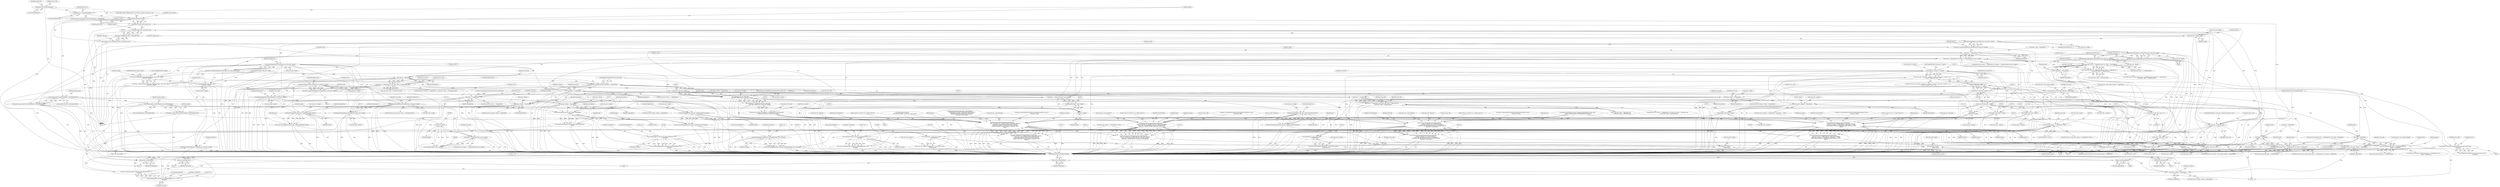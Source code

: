 digraph "0_ImageMagick_4e81ce8b07219c69a9aeccb0f7f7b927ca6db74c_0@API" {
"1000297" [label="(Call,packet_size+=sizeof(IndexPacket))"];
"1000287" [label="(Call,packet_size=sizeof(PixelPacket))"];
"1000303" [label="(Call,number_pixels*packet_size)"];
"1000301" [label="(Call,length=number_pixels*packet_size)"];
"1000310" [label="(Call,length/cache_info->rows/packet_size)"];
"1000308" [label="(Call,(size_t) (length/cache_info->rows/packet_size))"];
"1000306" [label="(Call,columns=(size_t) (length/cache_info->rows/packet_size))"];
"1000319" [label="(Call,cache_info->columns != columns)"];
"1000318" [label="(Call,(cache_info->columns != columns) || ((ssize_t) cache_info->columns < 0) ||\n      ((ssize_t) cache_info->rows < 0))"];
"1000326" [label="(Call,(ssize_t) cache_info->columns)"];
"1000325" [label="(Call,(ssize_t) cache_info->columns < 0)"];
"1000324" [label="(Call,((ssize_t) cache_info->columns < 0) ||\n      ((ssize_t) cache_info->rows < 0))"];
"1000549" [label="(Call,(double) cache_info->columns)"];
"1000533" [label="(Call,FormatLocaleString(message,MaxTextExtent,\n                    \"open %s (%s %s, %.20gx%.20g %s)\",cache_info->filename,\n                    cache_info->mapped != MagickFalse ? \"Anonymous\" : \"Heap\",\n                    type,(double) cache_info->columns,(double) cache_info->rows,\n                    format))"];
"1000531" [label="(Call,(void) FormatLocaleString(message,MaxTextExtent,\n                    \"open %s (%s %s, %.20gx%.20g %s)\",cache_info->filename,\n                    cache_info->mapped != MagickFalse ? \"Anonymous\" : \"Heap\",\n                    type,(double) cache_info->columns,(double) cache_info->rows,\n                    format))"];
"1000562" [label="(Call,LogMagickEvent(CacheEvent,GetMagickModule(),\"%s\",\n                    message))"];
"1000560" [label="(Call,(void) LogMagickEvent(CacheEvent,GetMagickModule(),\"%s\",\n                    message))"];
"1000752" [label="(Call,(double) cache_info->columns)"];
"1000735" [label="(Call,FormatLocaleString(message,MaxTextExtent,\n                    \"open %s (%s[%d], %s, %.20gx%.20g %s)\",cache_info->filename,\n                    cache_info->cache_filename,GetDistributeCacheFile(\n                    (DistributeCacheInfo *) cache_info->server_info),type,\n                    (double) cache_info->columns,(double) cache_info->rows,\n                    format))"];
"1000733" [label="(Call,(void) FormatLocaleString(message,MaxTextExtent,\n                    \"open %s (%s[%d], %s, %.20gx%.20g %s)\",cache_info->filename,\n                    cache_info->cache_filename,GetDistributeCacheFile(\n                    (DistributeCacheInfo *) cache_info->server_info),type,\n                    (double) cache_info->columns,(double) cache_info->rows,\n                    format))"];
"1000765" [label="(Call,LogMagickEvent(CacheEvent,GetMagickModule(),\"%s\",\n                    message))"];
"1000763" [label="(Call,(void) LogMagickEvent(CacheEvent,GetMagickModule(),\"%s\",\n                    message))"];
"1001068" [label="(Call,(double) cache_info->columns)"];
"1001054" [label="(Call,FormatLocaleString(message,MaxTextExtent,\n                    \"open %s (%s[%d], %s, %.20gx%.20g %s)\",\n                    cache_info->filename,cache_info->cache_filename,\n                    cache_info->file,type,(double) cache_info->columns,(double)\n                    cache_info->rows,format))"];
"1001052" [label="(Call,(void) FormatLocaleString(message,MaxTextExtent,\n                    \"open %s (%s[%d], %s, %.20gx%.20g %s)\",\n                    cache_info->filename,cache_info->cache_filename,\n                    cache_info->file,type,(double) cache_info->columns,(double)\n                    cache_info->rows,format))"];
"1001081" [label="(Call,LogMagickEvent(CacheEvent,GetMagickModule(),\"%s\",\n                    message))"];
"1001079" [label="(Call,(void) LogMagickEvent(CacheEvent,GetMagickModule(),\"%s\",\n                    message))"];
"1001154" [label="(Call,(double)\n        cache_info->columns)"];
"1001140" [label="(Call,FormatLocaleString(message,MaxTextExtent,\n        \"open %s (%s[%d], %s, %.20gx%.20g %s)\",cache_info->filename,\n        cache_info->cache_filename,cache_info->file,type,(double)\n        cache_info->columns,(double) cache_info->rows,format))"];
"1001138" [label="(Call,(void) FormatLocaleString(message,MaxTextExtent,\n        \"open %s (%s[%d], %s, %.20gx%.20g %s)\",cache_info->filename,\n        cache_info->cache_filename,cache_info->file,type,(double)\n        cache_info->columns,(double) cache_info->rows,format))"];
"1001167" [label="(Call,LogMagickEvent(CacheEvent,GetMagickModule(),\"%s\",message))"];
"1001165" [label="(Call,(void) LogMagickEvent(CacheEvent,GetMagickModule(),\"%s\",message))"];
"1000345" [label="(Call,cache_info->length=length)"];
"1000380" [label="(Call,AcquireMagickResource(AreaResource,cache_info->length))"];
"1000378" [label="(Call,status=AcquireMagickResource(AreaResource,cache_info->length))"];
"1000396" [label="(Call,status != MagickFalse)"];
"1000395" [label="(Call,(status != MagickFalse) && (length == (MagickSizeType) ((size_t) length)))"];
"1000416" [label="(Call,(cache_info->type == UndefinedCache) && (status != MagickFalse))"];
"1000415" [label="(Call,((cache_info->type == UndefinedCache) && (status != MagickFalse)) ||\n           (cache_info->type == MemoryCache))"];
"1000422" [label="(Call,status != MagickFalse)"];
"1000470" [label="(Call,cache_info->active_index_channel != MagickFalse)"];
"1000508" [label="(Call,image->debug != MagickFalse)"];
"1000541" [label="(Call,cache_info->mapped != MagickFalse)"];
"1000497" [label="(Call,status&=ClonePixelCacheRepository(cache_info,&source_info,\n                    exception))"];
"1000590" [label="(Call,status == MagickFalse)"];
"1000589" [label="(Call,(status == MagickFalse) || (cache_info->type == DistributedCache))"];
"1000628" [label="(Call,status == MagickFalse)"];
"1000710" [label="(Call,image->debug != MagickFalse)"];
"1000718" [label="(Call,FormatMagickSize(cache_info->length,MagickFalse,\n                    format))"];
"1000716" [label="(Call,(void) FormatMagickSize(cache_info->length,MagickFalse,\n                    format))"];
"1000788" [label="(Return,return(MagickFalse);)"];
"1000812" [label="(Call,OpenPixelCacheOnDisk(cache_info,mode) == MagickFalse)"];
"1000830" [label="(Return,return(MagickFalse);)"];
"1000846" [label="(Call,status == MagickFalse)"];
"1000857" [label="(Return,return(MagickFalse);)"];
"1000906" [label="(Call,status == MagickFalse)"];
"1000905" [label="(Call,(status == MagickFalse) && (cache_info->type != MapCache) &&\n          (cache_info->type != MemoryCache))"];
"1000991" [label="(Call,cache_info->active_index_channel != MagickFalse)"];
"1001029" [label="(Call,image->debug != MagickFalse)"];
"1001115" [label="(Call,image->debug != MagickFalse)"];
"1001123" [label="(Call,FormatMagickSize(cache_info->length,MagickFalse,format))"];
"1001121" [label="(Call,(void) FormatMagickSize(cache_info->length,MagickFalse,format))"];
"1000409" [label="(Call,AcquireMagickResource(MemoryResource,cache_info->length))"];
"1000407" [label="(Call,status=AcquireMagickResource(MemoryResource,cache_info->length))"];
"1000516" [label="(Call,FormatMagickSize(cache_info->length,MagickTrue,format))"];
"1000514" [label="(Call,(void) FormatMagickSize(cache_info->length,MagickTrue,format))"];
"1000574" [label="(Return,return(MagickTrue);)"];
"1000576" [label="(Call,RelinquishMagickResource(MemoryResource,cache_info->length))"];
"1000583" [label="(Call,AcquireMagickResource(DiskResource,cache_info->length))"];
"1000581" [label="(Call,status=AcquireMagickResource(DiskResource,cache_info->length))"];
"1000606" [label="(Call,RelinquishMagickResource(DiskResource,cache_info->length))"];
"1000772" [label="(Call,RelinquishMagickResource(DiskResource,cache_info->length))"];
"1000818" [label="(Call,RelinquishMagickResource(DiskResource,cache_info->length))"];
"1000834" [label="(Call,SetPixelCacheExtent(image,(MagickSizeType) cache_info->offset+\n    cache_info->length))"];
"1000832" [label="(Call,status=SetPixelCacheExtent(image,(MagickSizeType) cache_info->offset+\n    cache_info->length))"];
"1000836" [label="(Call,(MagickSizeType) cache_info->offset+\n    cache_info->length)"];
"1000899" [label="(Call,AcquireMagickResource(MapResource,cache_info->length))"];
"1000897" [label="(Call,status=AcquireMagickResource(MapResource,cache_info->length))"];
"1000941" [label="(Call,(size_t) cache_info->length)"];
"1000933" [label="(Call,MapBlob(cache_info->file,mode,\n            cache_info->offset,(size_t) cache_info->length))"];
"1000931" [label="(Call,(PixelPacket *) MapBlob(cache_info->file,mode,\n            cache_info->offset,(size_t) cache_info->length))"];
"1000927" [label="(Call,cache_info->pixels=(PixelPacket *) MapBlob(cache_info->file,mode,\n            cache_info->offset,(size_t) cache_info->length))"];
"1000947" [label="(Call,cache_info->pixels == (PixelPacket *) NULL)"];
"1001000" [label="(Call,(IndexPacket *) (cache_info->pixels+\n                  number_pixels))"];
"1000996" [label="(Call,cache_info->indexes=(IndexPacket *) (cache_info->pixels+\n                  number_pixels))"];
"1001002" [label="(Call,cache_info->pixels+\n                  number_pixels)"];
"1001014" [label="(Call,mode != ReadMode)"];
"1001008" [label="(Call,(source_info.storage_class != UndefinedClass) &&\n                  (mode != ReadMode))"];
"1001100" [label="(Call,mode != ReadMode)"];
"1001094" [label="(Call,(source_info.storage_class != UndefinedClass) && (mode != ReadMode))"];
"1001037" [label="(Call,FormatMagickSize(cache_info->length,MagickTrue,format))"];
"1001035" [label="(Call,(void) FormatMagickSize(cache_info->length,MagickTrue,format))"];
"1001086" [label="(Return,return(MagickTrue);)"];
"1001088" [label="(Call,RelinquishMagickResource(MapResource,cache_info->length))"];
"1000312" [label="(Call,cache_info->rows/packet_size)"];
"1000333" [label="(Call,(ssize_t) cache_info->rows)"];
"1000332" [label="(Call,(ssize_t) cache_info->rows < 0)"];
"1000554" [label="(Call,(double) cache_info->rows)"];
"1000757" [label="(Call,(double) cache_info->rows)"];
"1001073" [label="(Call,(double)\n                    cache_info->rows)"];
"1001159" [label="(Call,(double) cache_info->rows)"];
"1000387" [label="(Call,number_pixels*(sizeof(PixelPacket)+sizeof(IndexPacket)))"];
"1000385" [label="(Call,length=number_pixels*(sizeof(PixelPacket)+sizeof(IndexPacket)))"];
"1000403" [label="(Call,(size_t) length)"];
"1000399" [label="(Call,length == (MagickSizeType) ((size_t) length))"];
"1000401" [label="(Call,(MagickSizeType) ((size_t) length))"];
"1000479" [label="(Call,(IndexPacket *) (cache_info->pixels+\n                  number_pixels))"];
"1000475" [label="(Call,cache_info->indexes=(IndexPacket *) (cache_info->pixels+\n                  number_pixels))"];
"1000481" [label="(Call,cache_info->pixels+\n                  number_pixels)"];
"1000875" [label="(Call,number_pixels*(sizeof(PixelPacket)+sizeof(IndexPacket)))"];
"1000873" [label="(Call,length=number_pixels*(sizeof(PixelPacket)+sizeof(IndexPacket)))"];
"1000887" [label="(Call,(size_t) length)"];
"1000883" [label="(Call,length != (MagickSizeType) ((size_t) length))"];
"1000885" [label="(Call,(MagickSizeType) ((size_t) length))"];
"1000612" [label="(Identifier,server_info)"];
"1000598" [label="(Block,)"];
"1001147" [label="(Call,cache_info->cache_filename)"];
"1000816" [label="(Identifier,MagickFalse)"];
"1000946" [label="(ControlStructure,if (cache_info->pixels == (PixelPacket *) NULL))"];
"1000320" [label="(Call,cache_info->columns)"];
"1000406" [label="(Block,)"];
"1001056" [label="(Identifier,MaxTextExtent)"];
"1001083" [label="(Call,GetMagickModule())"];
"1000490" [label="(Identifier,source_info)"];
"1000725" [label="(Identifier,type)"];
"1000542" [label="(Call,cache_info->mapped)"];
"1001140" [label="(Call,FormatLocaleString(message,MaxTextExtent,\n        \"open %s (%s[%d], %s, %.20gx%.20g %s)\",cache_info->filename,\n        cache_info->cache_filename,cache_info->file,type,(double)\n        cache_info->columns,(double) cache_info->rows,format))"];
"1000830" [label="(Return,return(MagickFalse);)"];
"1000577" [label="(Identifier,MemoryResource)"];
"1000937" [label="(Identifier,mode)"];
"1000514" [label="(Call,(void) FormatMagickSize(cache_info->length,MagickTrue,format))"];
"1000875" [label="(Call,number_pixels*(sizeof(PixelPacket)+sizeof(IndexPacket)))"];
"1000882" [label="(ControlStructure,if (length != (MagickSizeType) ((size_t) length)))"];
"1000898" [label="(Identifier,status)"];
"1000469" [label="(ControlStructure,if (cache_info->active_index_channel != MagickFalse))"];
"1000582" [label="(Identifier,status)"];
"1000508" [label="(Call,image->debug != MagickFalse)"];
"1000716" [label="(Call,(void) FormatMagickSize(cache_info->length,MagickFalse,\n                    format))"];
"1000817" [label="(Block,)"];
"1000306" [label="(Call,columns=(size_t) (length/cache_info->rows/packet_size))"];
"1000847" [label="(Identifier,status)"];
"1000382" [label="(Call,cache_info->length)"];
"1000759" [label="(Call,cache_info->rows)"];
"1000340" [label="(Identifier,ResourceLimitError)"];
"1000991" [label="(Call,cache_info->active_index_channel != MagickFalse)"];
"1000723" [label="(Identifier,format)"];
"1001087" [label="(Identifier,MagickTrue)"];
"1001138" [label="(Call,(void) FormatLocaleString(message,MaxTextExtent,\n        \"open %s (%s[%d], %s, %.20gx%.20g %s)\",cache_info->filename,\n        cache_info->cache_filename,cache_info->file,type,(double)\n        cache_info->columns,(double) cache_info->rows,format))"];
"1000541" [label="(Call,cache_info->mapped != MagickFalse)"];
"1000535" [label="(Identifier,MaxTextExtent)"];
"1000574" [label="(Return,return(MagickTrue);)"];
"1001123" [label="(Call,FormatMagickSize(cache_info->length,MagickFalse,format))"];
"1000968" [label="(Block,)"];
"1001000" [label="(Call,(IndexPacket *) (cache_info->pixels+\n                  number_pixels))"];
"1000709" [label="(ControlStructure,if (image->debug != MagickFalse))"];
"1000318" [label="(Call,(cache_info->columns != columns) || ((ssize_t) cache_info->columns < 0) ||\n      ((ssize_t) cache_info->rows < 0))"];
"1001119" [label="(Identifier,MagickFalse)"];
"1001167" [label="(Call,LogMagickEvent(CacheEvent,GetMagickModule(),\"%s\",message))"];
"1000432" [label="(Identifier,cache_info)"];
"1000411" [label="(Call,cache_info->length)"];
"1000722" [label="(Identifier,MagickFalse)"];
"1000387" [label="(Call,number_pixels*(sizeof(PixelPacket)+sizeof(IndexPacket)))"];
"1000762" [label="(Identifier,format)"];
"1000507" [label="(ControlStructure,if (image->debug != MagickFalse))"];
"1001089" [label="(Identifier,MapResource)"];
"1001159" [label="(Call,(double) cache_info->rows)"];
"1000912" [label="(Identifier,cache_info)"];
"1001055" [label="(Identifier,message)"];
"1000302" [label="(Identifier,length)"];
"1000773" [label="(Identifier,DiskResource)"];
"1000947" [label="(Call,cache_info->pixels == (PixelPacket *) NULL)"];
"1000424" [label="(Identifier,MagickFalse)"];
"1000907" [label="(Identifier,status)"];
"1000622" [label="(Call,status=OpenDistributePixelCache(server_info,image))"];
"1000957" [label="(Identifier,cache_info)"];
"1000861" [label="(Identifier,cache_info)"];
"1000926" [label="(Block,)"];
"1000583" [label="(Call,AcquireMagickResource(DiskResource,cache_info->length))"];
"1000927" [label="(Call,cache_info->pixels=(PixelPacket *) MapBlob(cache_info->file,mode,\n            cache_info->offset,(size_t) cache_info->length))"];
"1001121" [label="(Call,(void) FormatMagickSize(cache_info->length,MagickFalse,format))"];
"1001081" [label="(Call,LogMagickEvent(CacheEvent,GetMagickModule(),\"%s\",\n                    message))"];
"1001002" [label="(Call,cache_info->pixels+\n                  number_pixels)"];
"1000325" [label="(Call,(ssize_t) cache_info->columns < 0)"];
"1000995" [label="(Identifier,MagickFalse)"];
"1001015" [label="(Identifier,mode)"];
"1001100" [label="(Call,mode != ReadMode)"];
"1000578" [label="(Call,cache_info->length)"];
"1000757" [label="(Call,(double) cache_info->rows)"];
"1000832" [label="(Call,status=SetPixelCacheExtent(image,(MagickSizeType) cache_info->offset+\n    cache_info->length))"];
"1001034" [label="(Block,)"];
"1001061" [label="(Call,cache_info->cache_filename)"];
"1000108" [label="(Block,)"];
"1000848" [label="(Identifier,MagickFalse)"];
"1000836" [label="(Call,(MagickSizeType) cache_info->offset+\n    cache_info->length)"];
"1000517" [label="(Call,cache_info->length)"];
"1000506" [label="(Identifier,source_info)"];
"1000516" [label="(Call,FormatMagickSize(cache_info->length,MagickTrue,format))"];
"1000908" [label="(Identifier,MagickFalse)"];
"1000670" [label="(Call,FormatLocaleString(cache_info->cache_filename,\n                MaxTextExtent,\"%s:%d\",GetDistributeCacheHostname(\n                (DistributeCacheInfo *) cache_info->server_info),\n                GetDistributeCachePort((DistributeCacheInfo *)\n                cache_info->server_info)))"];
"1001073" [label="(Call,(double)\n                    cache_info->rows)"];
"1000593" [label="(Call,cache_info->type == DistributedCache)"];
"1000943" [label="(Call,cache_info->length)"];
"1000928" [label="(Call,cache_info->pixels)"];
"1000305" [label="(Identifier,packet_size)"];
"1001143" [label="(Literal,\"open %s (%s[%d], %s, %.20gx%.20g %s)\")"];
"1000347" [label="(Identifier,cache_info)"];
"1000400" [label="(Identifier,length)"];
"1000321" [label="(Identifier,cache_info)"];
"1000319" [label="(Call,cache_info->columns != columns)"];
"1000276" [label="(Call,number_pixels=(MagickSizeType) cache_info->columns*cache_info->rows)"];
"1000521" [label="(Identifier,format)"];
"1001003" [label="(Call,cache_info->pixels)"];
"1000405" [label="(Identifier,length)"];
"1000851" [label="(Identifier,exception)"];
"1000422" [label="(Call,status != MagickFalse)"];
"1000498" [label="(Identifier,status)"];
"1000931" [label="(Call,(PixelPacket *) MapBlob(cache_info->file,mode,\n            cache_info->offset,(size_t) cache_info->length))"];
"1000394" [label="(ControlStructure,if ((status != MagickFalse) && (length == (MagickSizeType) ((size_t) length))))"];
"1001173" [label="(Identifier,MagickTrue)"];
"1000899" [label="(Call,AcquireMagickResource(MapResource,cache_info->length))"];
"1001171" [label="(Identifier,message)"];
"1000312" [label="(Call,cache_info->rows/packet_size)"];
"1001058" [label="(Call,cache_info->filename)"];
"1000873" [label="(Call,length=number_pixels*(sizeof(PixelPacket)+sizeof(IndexPacket)))"];
"1000892" [label="(Identifier,cache_info)"];
"1001115" [label="(Call,image->debug != MagickFalse)"];
"1000512" [label="(Identifier,MagickFalse)"];
"1000789" [label="(Identifier,MagickFalse)"];
"1000591" [label="(Identifier,status)"];
"1000549" [label="(Call,(double) cache_info->columns)"];
"1001070" [label="(Call,cache_info->columns)"];
"1000794" [label="(Identifier,source_info)"];
"1001116" [label="(Call,image->debug)"];
"1000449" [label="(Block,)"];
"1001095" [label="(Call,source_info.storage_class != UndefinedClass)"];
"1000434" [label="(Call,cache_info->pixels == (PixelPacket *) NULL)"];
"1001124" [label="(Call,cache_info->length)"];
"1001170" [label="(Literal,\"%s\")"];
"1000288" [label="(Identifier,packet_size)"];
"1001007" [label="(ControlStructure,if ((source_info.storage_class != UndefinedClass) &&\n                  (mode != ReadMode)))"];
"1000328" [label="(Call,cache_info->columns)"];
"1000811" [label="(ControlStructure,if (OpenPixelCacheOnDisk(cache_info,mode) == MagickFalse))"];
"1000904" [label="(ControlStructure,if ((status == MagickFalse) && (cache_info->type != MapCache) &&\n          (cache_info->type != MemoryCache)))"];
"1001019" [label="(Identifier,status)"];
"1001097" [label="(Identifier,source_info)"];
"1000742" [label="(Call,cache_info->cache_filename)"];
"1000889" [label="(Identifier,length)"];
"1000417" [label="(Call,cache_info->type == UndefinedCache)"];
"1000323" [label="(Identifier,columns)"];
"1000427" [label="(Identifier,cache_info)"];
"1001064" [label="(Call,cache_info->file)"];
"1000307" [label="(Identifier,columns)"];
"1001014" [label="(Call,mode != ReadMode)"];
"1000752" [label="(Call,(double) cache_info->columns)"];
"1000399" [label="(Call,length == (MagickSizeType) ((size_t) length))"];
"1000834" [label="(Call,SetPixelCacheExtent(image,(MagickSizeType) cache_info->offset+\n    cache_info->length))"];
"1000332" [label="(Call,(ssize_t) cache_info->rows < 0)"];
"1000846" [label="(Call,status == MagickFalse)"];
"1000905" [label="(Call,(status == MagickFalse) && (cache_info->type != MapCache) &&\n          (cache_info->type != MemoryCache))"];
"1001165" [label="(Call,(void) LogMagickEvent(CacheEvent,GetMagickModule(),\"%s\",message))"];
"1001117" [label="(Identifier,image)"];
"1000324" [label="(Call,((ssize_t) cache_info->columns < 0) ||\n      ((ssize_t) cache_info->rows < 0))"];
"1000563" [label="(Identifier,CacheEvent)"];
"1001142" [label="(Identifier,MaxTextExtent)"];
"1001041" [label="(Identifier,MagickTrue)"];
"1000774" [label="(Call,cache_info->length)"];
"1000481" [label="(Call,cache_info->pixels+\n                  number_pixels)"];
"1000606" [label="(Call,RelinquishMagickResource(DiskResource,cache_info->length))"];
"1001044" [label="(Identifier,type)"];
"1000938" [label="(Call,cache_info->offset)"];
"1000737" [label="(Identifier,MaxTextExtent)"];
"1000922" [label="(Identifier,cache_info)"];
"1001042" [label="(Identifier,format)"];
"1001075" [label="(Call,cache_info->rows)"];
"1000738" [label="(Literal,\"open %s (%s[%d], %s, %.20gx%.20g %s)\")"];
"1000310" [label="(Call,length/cache_info->rows/packet_size)"];
"1001057" [label="(Literal,\"open %s (%s[%d], %s, %.20gx%.20g %s)\")"];
"1000896" [label="(Block,)"];
"1000581" [label="(Call,status=AcquireMagickResource(DiskResource,cache_info->length))"];
"1000900" [label="(Identifier,MapResource)"];
"1000791" [label="(Call,(source_info.storage_class != UndefinedClass) && (mode != ReadMode))"];
"1001009" [label="(Call,source_info.storage_class != UndefinedClass)"];
"1000388" [label="(Identifier,number_pixels)"];
"1000766" [label="(Identifier,CacheEvent)"];
"1000607" [label="(Identifier,DiskResource)"];
"1000326" [label="(Call,(ssize_t) cache_info->columns)"];
"1001154" [label="(Call,(double)\n        cache_info->columns)"];
"1000331" [label="(Literal,0)"];
"1000745" [label="(Call,GetDistributeCacheFile(\n                    (DistributeCacheInfo *) cache_info->server_info))"];
"1000554" [label="(Call,(double) cache_info->rows)"];
"1001130" [label="(Identifier,type)"];
"1000415" [label="(Call,((cache_info->type == UndefinedCache) && (status != MagickFalse)) ||\n           (cache_info->type == MemoryCache))"];
"1001035" [label="(Call,(void) FormatMagickSize(cache_info->length,MagickTrue,format))"];
"1000562" [label="(Call,LogMagickEvent(CacheEvent,GetMagickModule(),\"%s\",\n                    message))"];
"1000751" [label="(Identifier,type)"];
"1000884" [label="(Identifier,length)"];
"1000857" [label="(Return,return(MagickFalse);)"];
"1000951" [label="(Call,(PixelPacket *) NULL)"];
"1000289" [label="(Call,sizeof(PixelPacket))"];
"1001028" [label="(ControlStructure,if (image->debug != MagickFalse))"];
"1001011" [label="(Identifier,source_info)"];
"1000301" [label="(Call,length=number_pixels*packet_size)"];
"1001156" [label="(Call,cache_info->columns)"];
"1000408" [label="(Identifier,status)"];
"1000335" [label="(Call,cache_info->rows)"];
"1000105" [label="(MethodParameterIn,Image *image)"];
"1001016" [label="(Identifier,ReadMode)"];
"1000718" [label="(Call,FormatMagickSize(cache_info->length,MagickFalse,\n                    format))"];
"1000837" [label="(Call,(MagickSizeType) cache_info->offset)"];
"1000106" [label="(MethodParameterIn,const MapMode mode)"];
"1000998" [label="(Identifier,cache_info)"];
"1000219" [label="(Call,FormatLocaleString(cache_info->filename,MaxTextExtent,\"%s[%.20g]\",\n    image->filename,(double) GetImageIndexInList(image)))"];
"1000824" [label="(Identifier,exception)"];
"1000546" [label="(Literal,\"Anonymous\")"];
"1000378" [label="(Call,status=AcquireMagickResource(AreaResource,cache_info->length))"];
"1001038" [label="(Call,cache_info->length)"];
"1000297" [label="(Call,packet_size+=sizeof(IndexPacket))"];
"1000772" [label="(Call,RelinquishMagickResource(DiskResource,cache_info->length))"];
"1000941" [label="(Call,(size_t) cache_info->length)"];
"1000992" [label="(Call,cache_info->active_index_channel)"];
"1000471" [label="(Call,cache_info->active_index_channel)"];
"1000398" [label="(Identifier,MagickFalse)"];
"1000576" [label="(Call,RelinquishMagickResource(MemoryResource,cache_info->length))"];
"1000230" [label="(Call,GetImageIndexInList(image))"];
"1000419" [label="(Identifier,cache_info)"];
"1000349" [label="(Identifier,length)"];
"1000909" [label="(Call,(cache_info->type != MapCache) &&\n          (cache_info->type != MemoryCache))"];
"1000380" [label="(Call,AcquireMagickResource(AreaResource,cache_info->length))"];
"1000531" [label="(Call,(void) FormatLocaleString(message,MaxTextExtent,\n                    \"open %s (%s %s, %.20gx%.20g %s)\",cache_info->filename,\n                    cache_info->mapped != MagickFalse ? \"Anonymous\" : \"Heap\",\n                    type,(double) cache_info->columns,(double) cache_info->rows,\n                    format))"];
"1000522" [label="(Call,type=CommandOptionToMnemonic(MagickCacheOptions,(ssize_t)\n                    cache_info->type))"];
"1000627" [label="(ControlStructure,if (status == MagickFalse))"];
"1000820" [label="(Call,cache_info->length)"];
"1000559" [label="(Identifier,format)"];
"1001082" [label="(Identifier,CacheEvent)"];
"1000140" [label="(Call,image->debug != MagickFalse)"];
"1000536" [label="(Literal,\"open %s (%s %s, %.20gx%.20g %s)\")"];
"1000842" [label="(Call,cache_info->length)"];
"1000767" [label="(Call,GetMagickModule())"];
"1001161" [label="(Call,cache_info->rows)"];
"1000523" [label="(Identifier,type)"];
"1001084" [label="(Literal,\"%s\")"];
"1000381" [label="(Identifier,AreaResource)"];
"1000769" [label="(Identifier,message)"];
"1000346" [label="(Call,cache_info->length)"];
"1000588" [label="(ControlStructure,if ((status == MagickFalse) || (cache_info->type == DistributedCache)))"];
"1000715" [label="(Block,)"];
"1000933" [label="(Call,MapBlob(cache_info->file,mode,\n            cache_info->offset,(size_t) cache_info->length))"];
"1000313" [label="(Call,cache_info->rows)"];
"1000287" [label="(Call,packet_size=sizeof(PixelPacket))"];
"1000551" [label="(Call,cache_info->columns)"];
"1000797" [label="(Call,mode != ReadMode)"];
"1001174" [label="(MethodReturn,static MagickBooleanType)"];
"1001153" [label="(Identifier,type)"];
"1000906" [label="(Call,status == MagickFalse)"];
"1000333" [label="(Call,(ssize_t) cache_info->rows)"];
"1000474" [label="(Identifier,MagickFalse)"];
"1000630" [label="(Identifier,MagickFalse)"];
"1000948" [label="(Call,cache_info->pixels)"];
"1000470" [label="(Call,cache_info->active_index_channel != MagickFalse)"];
"1000812" [label="(Call,OpenPixelCacheOnDisk(cache_info,mode) == MagickFalse)"];
"1001120" [label="(Block,)"];
"1000311" [label="(Identifier,length)"];
"1000845" [label="(ControlStructure,if (status == MagickFalse))"];
"1000279" [label="(Call,(MagickSizeType) cache_info->columns)"];
"1001030" [label="(Call,image->debug)"];
"1001043" [label="(Call,type=CommandOptionToMnemonic(MagickCacheOptions,(ssize_t)\n                    cache_info->type))"];
"1000711" [label="(Call,image->debug)"];
"1000395" [label="(Call,(status != MagickFalse) && (length == (MagickSizeType) ((size_t) length)))"];
"1000565" [label="(Literal,\"%s\")"];
"1000628" [label="(Call,status == MagickFalse)"];
"1000545" [label="(Identifier,MagickFalse)"];
"1000849" [label="(Block,)"];
"1000564" [label="(Call,GetMagickModule())"];
"1000585" [label="(Call,cache_info->length)"];
"1001141" [label="(Identifier,message)"];
"1000600" [label="(ControlStructure,if (cache_info->type == DistributedCache))"];
"1000477" [label="(Identifier,cache_info)"];
"1000560" [label="(Call,(void) LogMagickEvent(CacheEvent,GetMagickModule(),\"%s\",\n                    message))"];
"1001164" [label="(Identifier,format)"];
"1000409" [label="(Call,AcquireMagickResource(MemoryResource,cache_info->length))"];
"1001031" [label="(Identifier,image)"];
"1000513" [label="(Block,)"];
"1000509" [label="(Call,image->debug)"];
"1000476" [label="(Call,cache_info->indexes)"];
"1000592" [label="(Identifier,MagickFalse)"];
"1000883" [label="(Call,length != (MagickSizeType) ((size_t) length))"];
"1000877" [label="(Call,sizeof(PixelPacket)+sizeof(IndexPacket))"];
"1000397" [label="(Identifier,status)"];
"1000765" [label="(Call,LogMagickEvent(CacheEvent,GetMagickModule(),\"%s\",\n                    message))"];
"1000386" [label="(Identifier,length)"];
"1001033" [label="(Identifier,MagickFalse)"];
"1000425" [label="(Call,cache_info->type == MemoryCache)"];
"1001114" [label="(ControlStructure,if (image->debug != MagickFalse))"];
"1000754" [label="(Call,cache_info->columns)"];
"1000724" [label="(Call,type=CommandOptionToMnemonic(MagickCacheOptions,(ssize_t)\n                    cache_info->type))"];
"1001067" [label="(Identifier,type)"];
"1001150" [label="(Call,cache_info->file)"];
"1000788" [label="(Return,return(MagickFalse);)"];
"1000763" [label="(Call,(void) LogMagickEvent(CacheEvent,GetMagickModule(),\"%s\",\n                    message))"];
"1000858" [label="(Identifier,MagickFalse)"];
"1000533" [label="(Call,FormatLocaleString(message,MaxTextExtent,\n                    \"open %s (%s %s, %.20gx%.20g %s)\",cache_info->filename,\n                    cache_info->mapped != MagickFalse ? \"Anonymous\" : \"Heap\",\n                    type,(double) cache_info->columns,(double) cache_info->rows,\n                    format))"];
"1000929" [label="(Identifier,cache_info)"];
"1000733" [label="(Call,(void) FormatLocaleString(message,MaxTextExtent,\n                    \"open %s (%s[%d], %s, %.20gx%.20g %s)\",cache_info->filename,\n                    cache_info->cache_filename,GetDistributeCacheFile(\n                    (DistributeCacheInfo *) cache_info->server_info),type,\n                    (double) cache_info->columns,(double) cache_info->rows,\n                    format))"];
"1000308" [label="(Call,(size_t) (length/cache_info->rows/packet_size))"];
"1000548" [label="(Identifier,type)"];
"1000379" [label="(Identifier,status)"];
"1000414" [label="(ControlStructure,if (((cache_info->type == UndefinedCache) && (status != MagickFalse)) ||\n           (cache_info->type == MemoryCache)))"];
"1000316" [label="(Identifier,packet_size)"];
"1000710" [label="(Call,image->debug != MagickFalse)"];
"1000353" [label="(Identifier,image)"];
"1000629" [label="(Identifier,status)"];
"1000423" [label="(Identifier,status)"];
"1001054" [label="(Call,FormatLocaleString(message,MaxTextExtent,\n                    \"open %s (%s[%d], %s, %.20gx%.20g %s)\",\n                    cache_info->filename,cache_info->cache_filename,\n                    cache_info->file,type,(double) cache_info->columns,(double)\n                    cache_info->rows,format))"];
"1000482" [label="(Call,cache_info->pixels)"];
"1000303" [label="(Call,number_pixels*packet_size)"];
"1000818" [label="(Call,RelinquishMagickResource(DiskResource,cache_info->length))"];
"1000584" [label="(Identifier,DiskResource)"];
"1001085" [label="(Identifier,message)"];
"1000291" [label="(ControlStructure,if (cache_info->active_index_channel != MagickFalse))"];
"1001129" [label="(Call,type=CommandOptionToMnemonic(MagickCacheOptions,(ssize_t)\n        cache_info->type))"];
"1000292" [label="(Call,cache_info->active_index_channel != MagickFalse)"];
"1000831" [label="(Identifier,MagickFalse)"];
"1000407" [label="(Call,status=AcquireMagickResource(MemoryResource,cache_info->length))"];
"1000345" [label="(Call,cache_info->length=length)"];
"1000304" [label="(Identifier,number_pixels)"];
"1000396" [label="(Call,status != MagickFalse)"];
"1000410" [label="(Identifier,MemoryResource)"];
"1000887" [label="(Call,(size_t) length)"];
"1000278" [label="(Call,(MagickSizeType) cache_info->columns*cache_info->rows)"];
"1000537" [label="(Call,cache_info->filename)"];
"1000485" [label="(Identifier,number_pixels)"];
"1000876" [label="(Identifier,number_pixels)"];
"1000534" [label="(Identifier,message)"];
"1000771" [label="(Identifier,MagickTrue)"];
"1000901" [label="(Call,cache_info->length)"];
"1000479" [label="(Call,(IndexPacket *) (cache_info->pixels+\n                  number_pixels))"];
"1001029" [label="(Call,image->debug != MagickFalse)"];
"1000540" [label="(Call,cache_info->mapped != MagickFalse ? \"Anonymous\" : \"Heap\")"];
"1001144" [label="(Call,cache_info->filename)"];
"1000497" [label="(Call,status&=ClonePixelCacheRepository(cache_info,&source_info,\n                    exception))"];
"1000595" [label="(Identifier,cache_info)"];
"1000603" [label="(Identifier,cache_info)"];
"1000736" [label="(Identifier,message)"];
"1000475" [label="(Call,cache_info->indexes=(IndexPacket *) (cache_info->pixels+\n                  number_pixels))"];
"1000294" [label="(Identifier,cache_info)"];
"1000897" [label="(Call,status=AcquireMagickResource(MapResource,cache_info->length))"];
"1000499" [label="(Call,ClonePixelCacheRepository(cache_info,&source_info,\n                    exception))"];
"1000719" [label="(Call,cache_info->length)"];
"1001128" [label="(Identifier,format)"];
"1001086" [label="(Return,return(MagickTrue);)"];
"1000835" [label="(Identifier,image)"];
"1001105" [label="(Identifier,status)"];
"1000299" [label="(Call,sizeof(IndexPacket))"];
"1000714" [label="(Identifier,MagickFalse)"];
"1000569" [label="(Identifier,cache_info)"];
"1001006" [label="(Identifier,number_pixels)"];
"1000385" [label="(Call,length=number_pixels*(sizeof(PixelPacket)+sizeof(IndexPacket)))"];
"1000575" [label="(Identifier,MagickTrue)"];
"1001068" [label="(Call,(double) cache_info->columns)"];
"1000566" [label="(Identifier,message)"];
"1001078" [label="(Identifier,format)"];
"1000298" [label="(Identifier,packet_size)"];
"1000646" [label="(Identifier,cache_info)"];
"1000949" [label="(Identifier,cache_info)"];
"1000403" [label="(Call,(size_t) length)"];
"1000589" [label="(Call,(status == MagickFalse) || (cache_info->type == DistributedCache))"];
"1000739" [label="(Call,cache_info->filename)"];
"1000401" [label="(Call,(MagickSizeType) ((size_t) length))"];
"1000520" [label="(Identifier,MagickTrue)"];
"1000608" [label="(Call,cache_info->length)"];
"1001102" [label="(Identifier,ReadMode)"];
"1000934" [label="(Call,cache_info->file)"];
"1000317" [label="(ControlStructure,if ((cache_info->columns != columns) || ((ssize_t) cache_info->columns < 0) ||\n      ((ssize_t) cache_info->rows < 0)))"];
"1001169" [label="(Call,GetMagickModule())"];
"1000496" [label="(Block,)"];
"1000338" [label="(Literal,0)"];
"1001101" [label="(Identifier,mode)"];
"1000547" [label="(Literal,\"Heap\")"];
"1000819" [label="(Identifier,DiskResource)"];
"1000633" [label="(Identifier,exception)"];
"1000351" [label="(Call,image->ping != MagickFalse)"];
"1001168" [label="(Identifier,CacheEvent)"];
"1000768" [label="(Literal,\"%s\")"];
"1000590" [label="(Call,status == MagickFalse)"];
"1000874" [label="(Identifier,length)"];
"1000813" [label="(Call,OpenPixelCacheOnDisk(cache_info,mode))"];
"1000416" [label="(Call,(cache_info->type == UndefinedCache) && (status != MagickFalse))"];
"1000990" [label="(ControlStructure,if (cache_info->active_index_channel != MagickFalse))"];
"1001079" [label="(Call,(void) LogMagickEvent(CacheEvent,GetMagickModule(),\"%s\",\n                    message))"];
"1001052" [label="(Call,(void) FormatLocaleString(message,MaxTextExtent,\n                    \"open %s (%s[%d], %s, %.20gx%.20g %s)\",\n                    cache_info->filename,cache_info->cache_filename,\n                    cache_info->file,type,(double) cache_info->columns,(double)\n                    cache_info->rows,format))"];
"1001008" [label="(Call,(source_info.storage_class != UndefinedClass) &&\n                  (mode != ReadMode))"];
"1000556" [label="(Call,cache_info->rows)"];
"1001090" [label="(Call,cache_info->length)"];
"1001088" [label="(Call,RelinquishMagickResource(MapResource,cache_info->length))"];
"1001094" [label="(Call,(source_info.storage_class != UndefinedClass) && (mode != ReadMode))"];
"1000389" [label="(Call,sizeof(PixelPacket)+sizeof(IndexPacket))"];
"1000885" [label="(Call,(MagickSizeType) ((size_t) length))"];
"1001093" [label="(ControlStructure,if ((source_info.storage_class != UndefinedClass) && (mode != ReadMode)))"];
"1000735" [label="(Call,FormatLocaleString(message,MaxTextExtent,\n                    \"open %s (%s[%d], %s, %.20gx%.20g %s)\",cache_info->filename,\n                    cache_info->cache_filename,GetDistributeCacheFile(\n                    (DistributeCacheInfo *) cache_info->server_info),type,\n                    (double) cache_info->columns,(double) cache_info->rows,\n                    format))"];
"1000833" [label="(Identifier,status)"];
"1000997" [label="(Call,cache_info->indexes)"];
"1000996" [label="(Call,cache_info->indexes=(IndexPacket *) (cache_info->pixels+\n                  number_pixels))"];
"1001037" [label="(Call,FormatMagickSize(cache_info->length,MagickTrue,format))"];
"1001127" [label="(Identifier,MagickFalse)"];
"1000297" -> "1000291"  [label="AST: "];
"1000297" -> "1000299"  [label="CFG: "];
"1000298" -> "1000297"  [label="AST: "];
"1000299" -> "1000297"  [label="AST: "];
"1000302" -> "1000297"  [label="CFG: "];
"1000287" -> "1000297"  [label="DDG: "];
"1000297" -> "1000303"  [label="DDG: "];
"1000287" -> "1000108"  [label="AST: "];
"1000287" -> "1000289"  [label="CFG: "];
"1000288" -> "1000287"  [label="AST: "];
"1000289" -> "1000287"  [label="AST: "];
"1000294" -> "1000287"  [label="CFG: "];
"1000287" -> "1000303"  [label="DDG: "];
"1000303" -> "1000301"  [label="AST: "];
"1000303" -> "1000305"  [label="CFG: "];
"1000304" -> "1000303"  [label="AST: "];
"1000305" -> "1000303"  [label="AST: "];
"1000301" -> "1000303"  [label="CFG: "];
"1000303" -> "1001174"  [label="DDG: "];
"1000303" -> "1000301"  [label="DDG: "];
"1000303" -> "1000301"  [label="DDG: "];
"1000276" -> "1000303"  [label="DDG: "];
"1000303" -> "1000312"  [label="DDG: "];
"1000303" -> "1000387"  [label="DDG: "];
"1000301" -> "1000108"  [label="AST: "];
"1000302" -> "1000301"  [label="AST: "];
"1000307" -> "1000301"  [label="CFG: "];
"1000301" -> "1001174"  [label="DDG: "];
"1000301" -> "1000310"  [label="DDG: "];
"1000310" -> "1000308"  [label="AST: "];
"1000310" -> "1000312"  [label="CFG: "];
"1000311" -> "1000310"  [label="AST: "];
"1000312" -> "1000310"  [label="AST: "];
"1000308" -> "1000310"  [label="CFG: "];
"1000310" -> "1001174"  [label="DDG: "];
"1000310" -> "1000308"  [label="DDG: "];
"1000310" -> "1000308"  [label="DDG: "];
"1000312" -> "1000310"  [label="DDG: "];
"1000312" -> "1000310"  [label="DDG: "];
"1000310" -> "1000345"  [label="DDG: "];
"1000308" -> "1000306"  [label="AST: "];
"1000309" -> "1000308"  [label="AST: "];
"1000306" -> "1000308"  [label="CFG: "];
"1000308" -> "1001174"  [label="DDG: "];
"1000308" -> "1000306"  [label="DDG: "];
"1000306" -> "1000108"  [label="AST: "];
"1000307" -> "1000306"  [label="AST: "];
"1000321" -> "1000306"  [label="CFG: "];
"1000306" -> "1001174"  [label="DDG: "];
"1000306" -> "1000319"  [label="DDG: "];
"1000319" -> "1000318"  [label="AST: "];
"1000319" -> "1000323"  [label="CFG: "];
"1000320" -> "1000319"  [label="AST: "];
"1000323" -> "1000319"  [label="AST: "];
"1000327" -> "1000319"  [label="CFG: "];
"1000318" -> "1000319"  [label="CFG: "];
"1000319" -> "1001174"  [label="DDG: "];
"1000319" -> "1001174"  [label="DDG: "];
"1000319" -> "1000318"  [label="DDG: "];
"1000319" -> "1000318"  [label="DDG: "];
"1000279" -> "1000319"  [label="DDG: "];
"1000319" -> "1000326"  [label="DDG: "];
"1000319" -> "1000549"  [label="DDG: "];
"1000319" -> "1000752"  [label="DDG: "];
"1000319" -> "1001068"  [label="DDG: "];
"1000319" -> "1001154"  [label="DDG: "];
"1000318" -> "1000317"  [label="AST: "];
"1000318" -> "1000324"  [label="CFG: "];
"1000324" -> "1000318"  [label="AST: "];
"1000340" -> "1000318"  [label="CFG: "];
"1000347" -> "1000318"  [label="CFG: "];
"1000318" -> "1001174"  [label="DDG: "];
"1000318" -> "1001174"  [label="DDG: "];
"1000318" -> "1001174"  [label="DDG: "];
"1000324" -> "1000318"  [label="DDG: "];
"1000324" -> "1000318"  [label="DDG: "];
"1000326" -> "1000325"  [label="AST: "];
"1000326" -> "1000328"  [label="CFG: "];
"1000327" -> "1000326"  [label="AST: "];
"1000328" -> "1000326"  [label="AST: "];
"1000331" -> "1000326"  [label="CFG: "];
"1000326" -> "1001174"  [label="DDG: "];
"1000326" -> "1000325"  [label="DDG: "];
"1000326" -> "1000549"  [label="DDG: "];
"1000326" -> "1000752"  [label="DDG: "];
"1000326" -> "1001068"  [label="DDG: "];
"1000326" -> "1001154"  [label="DDG: "];
"1000325" -> "1000324"  [label="AST: "];
"1000325" -> "1000331"  [label="CFG: "];
"1000331" -> "1000325"  [label="AST: "];
"1000334" -> "1000325"  [label="CFG: "];
"1000324" -> "1000325"  [label="CFG: "];
"1000325" -> "1001174"  [label="DDG: "];
"1000325" -> "1000324"  [label="DDG: "];
"1000325" -> "1000324"  [label="DDG: "];
"1000324" -> "1000332"  [label="CFG: "];
"1000332" -> "1000324"  [label="AST: "];
"1000324" -> "1001174"  [label="DDG: "];
"1000324" -> "1001174"  [label="DDG: "];
"1000332" -> "1000324"  [label="DDG: "];
"1000332" -> "1000324"  [label="DDG: "];
"1000549" -> "1000533"  [label="AST: "];
"1000549" -> "1000551"  [label="CFG: "];
"1000550" -> "1000549"  [label="AST: "];
"1000551" -> "1000549"  [label="AST: "];
"1000555" -> "1000549"  [label="CFG: "];
"1000549" -> "1001174"  [label="DDG: "];
"1000549" -> "1000533"  [label="DDG: "];
"1000533" -> "1000531"  [label="AST: "];
"1000533" -> "1000559"  [label="CFG: "];
"1000534" -> "1000533"  [label="AST: "];
"1000535" -> "1000533"  [label="AST: "];
"1000536" -> "1000533"  [label="AST: "];
"1000537" -> "1000533"  [label="AST: "];
"1000540" -> "1000533"  [label="AST: "];
"1000548" -> "1000533"  [label="AST: "];
"1000554" -> "1000533"  [label="AST: "];
"1000559" -> "1000533"  [label="AST: "];
"1000531" -> "1000533"  [label="CFG: "];
"1000533" -> "1001174"  [label="DDG: "];
"1000533" -> "1001174"  [label="DDG: "];
"1000533" -> "1001174"  [label="DDG: "];
"1000533" -> "1001174"  [label="DDG: "];
"1000533" -> "1001174"  [label="DDG: "];
"1000533" -> "1001174"  [label="DDG: "];
"1000533" -> "1001174"  [label="DDG: "];
"1000533" -> "1000531"  [label="DDG: "];
"1000533" -> "1000531"  [label="DDG: "];
"1000533" -> "1000531"  [label="DDG: "];
"1000533" -> "1000531"  [label="DDG: "];
"1000533" -> "1000531"  [label="DDG: "];
"1000533" -> "1000531"  [label="DDG: "];
"1000533" -> "1000531"  [label="DDG: "];
"1000533" -> "1000531"  [label="DDG: "];
"1000533" -> "1000531"  [label="DDG: "];
"1000219" -> "1000533"  [label="DDG: "];
"1000219" -> "1000533"  [label="DDG: "];
"1000522" -> "1000533"  [label="DDG: "];
"1000554" -> "1000533"  [label="DDG: "];
"1000516" -> "1000533"  [label="DDG: "];
"1000533" -> "1000562"  [label="DDG: "];
"1000531" -> "1000513"  [label="AST: "];
"1000532" -> "1000531"  [label="AST: "];
"1000561" -> "1000531"  [label="CFG: "];
"1000531" -> "1001174"  [label="DDG: "];
"1000531" -> "1001174"  [label="DDG: "];
"1000562" -> "1000560"  [label="AST: "];
"1000562" -> "1000566"  [label="CFG: "];
"1000563" -> "1000562"  [label="AST: "];
"1000564" -> "1000562"  [label="AST: "];
"1000565" -> "1000562"  [label="AST: "];
"1000566" -> "1000562"  [label="AST: "];
"1000560" -> "1000562"  [label="CFG: "];
"1000562" -> "1001174"  [label="DDG: "];
"1000562" -> "1001174"  [label="DDG: "];
"1000562" -> "1001174"  [label="DDG: "];
"1000562" -> "1000560"  [label="DDG: "];
"1000562" -> "1000560"  [label="DDG: "];
"1000562" -> "1000560"  [label="DDG: "];
"1000562" -> "1000560"  [label="DDG: "];
"1000560" -> "1000513"  [label="AST: "];
"1000561" -> "1000560"  [label="AST: "];
"1000569" -> "1000560"  [label="CFG: "];
"1000560" -> "1001174"  [label="DDG: "];
"1000560" -> "1001174"  [label="DDG: "];
"1000752" -> "1000735"  [label="AST: "];
"1000752" -> "1000754"  [label="CFG: "];
"1000753" -> "1000752"  [label="AST: "];
"1000754" -> "1000752"  [label="AST: "];
"1000758" -> "1000752"  [label="CFG: "];
"1000752" -> "1001174"  [label="DDG: "];
"1000752" -> "1000735"  [label="DDG: "];
"1000735" -> "1000733"  [label="AST: "];
"1000735" -> "1000762"  [label="CFG: "];
"1000736" -> "1000735"  [label="AST: "];
"1000737" -> "1000735"  [label="AST: "];
"1000738" -> "1000735"  [label="AST: "];
"1000739" -> "1000735"  [label="AST: "];
"1000742" -> "1000735"  [label="AST: "];
"1000745" -> "1000735"  [label="AST: "];
"1000751" -> "1000735"  [label="AST: "];
"1000757" -> "1000735"  [label="AST: "];
"1000762" -> "1000735"  [label="AST: "];
"1000733" -> "1000735"  [label="CFG: "];
"1000735" -> "1001174"  [label="DDG: "];
"1000735" -> "1001174"  [label="DDG: "];
"1000735" -> "1001174"  [label="DDG: "];
"1000735" -> "1001174"  [label="DDG: "];
"1000735" -> "1001174"  [label="DDG: "];
"1000735" -> "1001174"  [label="DDG: "];
"1000735" -> "1001174"  [label="DDG: "];
"1000735" -> "1001174"  [label="DDG: "];
"1000735" -> "1000733"  [label="DDG: "];
"1000735" -> "1000733"  [label="DDG: "];
"1000735" -> "1000733"  [label="DDG: "];
"1000735" -> "1000733"  [label="DDG: "];
"1000735" -> "1000733"  [label="DDG: "];
"1000735" -> "1000733"  [label="DDG: "];
"1000735" -> "1000733"  [label="DDG: "];
"1000735" -> "1000733"  [label="DDG: "];
"1000735" -> "1000733"  [label="DDG: "];
"1000735" -> "1000733"  [label="DDG: "];
"1000670" -> "1000735"  [label="DDG: "];
"1000670" -> "1000735"  [label="DDG: "];
"1000219" -> "1000735"  [label="DDG: "];
"1000745" -> "1000735"  [label="DDG: "];
"1000724" -> "1000735"  [label="DDG: "];
"1000757" -> "1000735"  [label="DDG: "];
"1000718" -> "1000735"  [label="DDG: "];
"1000735" -> "1000765"  [label="DDG: "];
"1000733" -> "1000715"  [label="AST: "];
"1000734" -> "1000733"  [label="AST: "];
"1000764" -> "1000733"  [label="CFG: "];
"1000733" -> "1001174"  [label="DDG: "];
"1000733" -> "1001174"  [label="DDG: "];
"1000765" -> "1000763"  [label="AST: "];
"1000765" -> "1000769"  [label="CFG: "];
"1000766" -> "1000765"  [label="AST: "];
"1000767" -> "1000765"  [label="AST: "];
"1000768" -> "1000765"  [label="AST: "];
"1000769" -> "1000765"  [label="AST: "];
"1000763" -> "1000765"  [label="CFG: "];
"1000765" -> "1001174"  [label="DDG: "];
"1000765" -> "1001174"  [label="DDG: "];
"1000765" -> "1001174"  [label="DDG: "];
"1000765" -> "1000763"  [label="DDG: "];
"1000765" -> "1000763"  [label="DDG: "];
"1000765" -> "1000763"  [label="DDG: "];
"1000765" -> "1000763"  [label="DDG: "];
"1000763" -> "1000715"  [label="AST: "];
"1000764" -> "1000763"  [label="AST: "];
"1000771" -> "1000763"  [label="CFG: "];
"1000763" -> "1001174"  [label="DDG: "];
"1000763" -> "1001174"  [label="DDG: "];
"1001068" -> "1001054"  [label="AST: "];
"1001068" -> "1001070"  [label="CFG: "];
"1001069" -> "1001068"  [label="AST: "];
"1001070" -> "1001068"  [label="AST: "];
"1001074" -> "1001068"  [label="CFG: "];
"1001068" -> "1001174"  [label="DDG: "];
"1001068" -> "1001054"  [label="DDG: "];
"1001054" -> "1001052"  [label="AST: "];
"1001054" -> "1001078"  [label="CFG: "];
"1001055" -> "1001054"  [label="AST: "];
"1001056" -> "1001054"  [label="AST: "];
"1001057" -> "1001054"  [label="AST: "];
"1001058" -> "1001054"  [label="AST: "];
"1001061" -> "1001054"  [label="AST: "];
"1001064" -> "1001054"  [label="AST: "];
"1001067" -> "1001054"  [label="AST: "];
"1001073" -> "1001054"  [label="AST: "];
"1001078" -> "1001054"  [label="AST: "];
"1001052" -> "1001054"  [label="CFG: "];
"1001054" -> "1001174"  [label="DDG: "];
"1001054" -> "1001174"  [label="DDG: "];
"1001054" -> "1001174"  [label="DDG: "];
"1001054" -> "1001174"  [label="DDG: "];
"1001054" -> "1001174"  [label="DDG: "];
"1001054" -> "1001174"  [label="DDG: "];
"1001054" -> "1001174"  [label="DDG: "];
"1001054" -> "1001174"  [label="DDG: "];
"1001054" -> "1001052"  [label="DDG: "];
"1001054" -> "1001052"  [label="DDG: "];
"1001054" -> "1001052"  [label="DDG: "];
"1001054" -> "1001052"  [label="DDG: "];
"1001054" -> "1001052"  [label="DDG: "];
"1001054" -> "1001052"  [label="DDG: "];
"1001054" -> "1001052"  [label="DDG: "];
"1001054" -> "1001052"  [label="DDG: "];
"1001054" -> "1001052"  [label="DDG: "];
"1001054" -> "1001052"  [label="DDG: "];
"1000219" -> "1001054"  [label="DDG: "];
"1000219" -> "1001054"  [label="DDG: "];
"1000933" -> "1001054"  [label="DDG: "];
"1001043" -> "1001054"  [label="DDG: "];
"1001073" -> "1001054"  [label="DDG: "];
"1001037" -> "1001054"  [label="DDG: "];
"1001054" -> "1001081"  [label="DDG: "];
"1001052" -> "1001034"  [label="AST: "];
"1001053" -> "1001052"  [label="AST: "];
"1001080" -> "1001052"  [label="CFG: "];
"1001052" -> "1001174"  [label="DDG: "];
"1001052" -> "1001174"  [label="DDG: "];
"1001081" -> "1001079"  [label="AST: "];
"1001081" -> "1001085"  [label="CFG: "];
"1001082" -> "1001081"  [label="AST: "];
"1001083" -> "1001081"  [label="AST: "];
"1001084" -> "1001081"  [label="AST: "];
"1001085" -> "1001081"  [label="AST: "];
"1001079" -> "1001081"  [label="CFG: "];
"1001081" -> "1001174"  [label="DDG: "];
"1001081" -> "1001174"  [label="DDG: "];
"1001081" -> "1001174"  [label="DDG: "];
"1001081" -> "1001079"  [label="DDG: "];
"1001081" -> "1001079"  [label="DDG: "];
"1001081" -> "1001079"  [label="DDG: "];
"1001081" -> "1001079"  [label="DDG: "];
"1001079" -> "1001034"  [label="AST: "];
"1001080" -> "1001079"  [label="AST: "];
"1001087" -> "1001079"  [label="CFG: "];
"1001079" -> "1001174"  [label="DDG: "];
"1001079" -> "1001174"  [label="DDG: "];
"1001154" -> "1001140"  [label="AST: "];
"1001154" -> "1001156"  [label="CFG: "];
"1001155" -> "1001154"  [label="AST: "];
"1001156" -> "1001154"  [label="AST: "];
"1001160" -> "1001154"  [label="CFG: "];
"1001154" -> "1001174"  [label="DDG: "];
"1001154" -> "1001140"  [label="DDG: "];
"1001140" -> "1001138"  [label="AST: "];
"1001140" -> "1001164"  [label="CFG: "];
"1001141" -> "1001140"  [label="AST: "];
"1001142" -> "1001140"  [label="AST: "];
"1001143" -> "1001140"  [label="AST: "];
"1001144" -> "1001140"  [label="AST: "];
"1001147" -> "1001140"  [label="AST: "];
"1001150" -> "1001140"  [label="AST: "];
"1001153" -> "1001140"  [label="AST: "];
"1001159" -> "1001140"  [label="AST: "];
"1001164" -> "1001140"  [label="AST: "];
"1001138" -> "1001140"  [label="CFG: "];
"1001140" -> "1001174"  [label="DDG: "];
"1001140" -> "1001174"  [label="DDG: "];
"1001140" -> "1001174"  [label="DDG: "];
"1001140" -> "1001174"  [label="DDG: "];
"1001140" -> "1001174"  [label="DDG: "];
"1001140" -> "1001174"  [label="DDG: "];
"1001140" -> "1001174"  [label="DDG: "];
"1001140" -> "1001174"  [label="DDG: "];
"1001140" -> "1001138"  [label="DDG: "];
"1001140" -> "1001138"  [label="DDG: "];
"1001140" -> "1001138"  [label="DDG: "];
"1001140" -> "1001138"  [label="DDG: "];
"1001140" -> "1001138"  [label="DDG: "];
"1001140" -> "1001138"  [label="DDG: "];
"1001140" -> "1001138"  [label="DDG: "];
"1001140" -> "1001138"  [label="DDG: "];
"1001140" -> "1001138"  [label="DDG: "];
"1001140" -> "1001138"  [label="DDG: "];
"1000219" -> "1001140"  [label="DDG: "];
"1000219" -> "1001140"  [label="DDG: "];
"1000933" -> "1001140"  [label="DDG: "];
"1001129" -> "1001140"  [label="DDG: "];
"1001159" -> "1001140"  [label="DDG: "];
"1001123" -> "1001140"  [label="DDG: "];
"1001140" -> "1001167"  [label="DDG: "];
"1001138" -> "1001120"  [label="AST: "];
"1001139" -> "1001138"  [label="AST: "];
"1001166" -> "1001138"  [label="CFG: "];
"1001138" -> "1001174"  [label="DDG: "];
"1001138" -> "1001174"  [label="DDG: "];
"1001167" -> "1001165"  [label="AST: "];
"1001167" -> "1001171"  [label="CFG: "];
"1001168" -> "1001167"  [label="AST: "];
"1001169" -> "1001167"  [label="AST: "];
"1001170" -> "1001167"  [label="AST: "];
"1001171" -> "1001167"  [label="AST: "];
"1001165" -> "1001167"  [label="CFG: "];
"1001167" -> "1001174"  [label="DDG: "];
"1001167" -> "1001174"  [label="DDG: "];
"1001167" -> "1001174"  [label="DDG: "];
"1001167" -> "1001165"  [label="DDG: "];
"1001167" -> "1001165"  [label="DDG: "];
"1001167" -> "1001165"  [label="DDG: "];
"1001167" -> "1001165"  [label="DDG: "];
"1001165" -> "1001120"  [label="AST: "];
"1001166" -> "1001165"  [label="AST: "];
"1001173" -> "1001165"  [label="CFG: "];
"1001165" -> "1001174"  [label="DDG: "];
"1001165" -> "1001174"  [label="DDG: "];
"1000345" -> "1000108"  [label="AST: "];
"1000345" -> "1000349"  [label="CFG: "];
"1000346" -> "1000345"  [label="AST: "];
"1000349" -> "1000345"  [label="AST: "];
"1000353" -> "1000345"  [label="CFG: "];
"1000345" -> "1001174"  [label="DDG: "];
"1000345" -> "1001174"  [label="DDG: "];
"1000345" -> "1000380"  [label="DDG: "];
"1000380" -> "1000378"  [label="AST: "];
"1000380" -> "1000382"  [label="CFG: "];
"1000381" -> "1000380"  [label="AST: "];
"1000382" -> "1000380"  [label="AST: "];
"1000378" -> "1000380"  [label="CFG: "];
"1000380" -> "1001174"  [label="DDG: "];
"1000380" -> "1000378"  [label="DDG: "];
"1000380" -> "1000378"  [label="DDG: "];
"1000380" -> "1000409"  [label="DDG: "];
"1000380" -> "1000583"  [label="DDG: "];
"1000378" -> "1000108"  [label="AST: "];
"1000379" -> "1000378"  [label="AST: "];
"1000386" -> "1000378"  [label="CFG: "];
"1000378" -> "1001174"  [label="DDG: "];
"1000378" -> "1000396"  [label="DDG: "];
"1000396" -> "1000395"  [label="AST: "];
"1000396" -> "1000398"  [label="CFG: "];
"1000397" -> "1000396"  [label="AST: "];
"1000398" -> "1000396"  [label="AST: "];
"1000400" -> "1000396"  [label="CFG: "];
"1000395" -> "1000396"  [label="CFG: "];
"1000396" -> "1000395"  [label="DDG: "];
"1000396" -> "1000395"  [label="DDG: "];
"1000351" -> "1000396"  [label="DDG: "];
"1000396" -> "1000422"  [label="DDG: "];
"1000396" -> "1000470"  [label="DDG: "];
"1000396" -> "1000590"  [label="DDG: "];
"1000395" -> "1000394"  [label="AST: "];
"1000395" -> "1000399"  [label="CFG: "];
"1000399" -> "1000395"  [label="AST: "];
"1000408" -> "1000395"  [label="CFG: "];
"1000582" -> "1000395"  [label="CFG: "];
"1000395" -> "1001174"  [label="DDG: "];
"1000395" -> "1001174"  [label="DDG: "];
"1000395" -> "1001174"  [label="DDG: "];
"1000399" -> "1000395"  [label="DDG: "];
"1000399" -> "1000395"  [label="DDG: "];
"1000395" -> "1000416"  [label="DDG: "];
"1000416" -> "1000415"  [label="AST: "];
"1000416" -> "1000417"  [label="CFG: "];
"1000416" -> "1000422"  [label="CFG: "];
"1000417" -> "1000416"  [label="AST: "];
"1000422" -> "1000416"  [label="AST: "];
"1000427" -> "1000416"  [label="CFG: "];
"1000415" -> "1000416"  [label="CFG: "];
"1000416" -> "1001174"  [label="DDG: "];
"1000416" -> "1001174"  [label="DDG: "];
"1000416" -> "1000415"  [label="DDG: "];
"1000416" -> "1000415"  [label="DDG: "];
"1000417" -> "1000416"  [label="DDG: "];
"1000417" -> "1000416"  [label="DDG: "];
"1000422" -> "1000416"  [label="DDG: "];
"1000422" -> "1000416"  [label="DDG: "];
"1000415" -> "1000414"  [label="AST: "];
"1000415" -> "1000425"  [label="CFG: "];
"1000425" -> "1000415"  [label="AST: "];
"1000432" -> "1000415"  [label="CFG: "];
"1000577" -> "1000415"  [label="CFG: "];
"1000415" -> "1001174"  [label="DDG: "];
"1000415" -> "1001174"  [label="DDG: "];
"1000415" -> "1001174"  [label="DDG: "];
"1000425" -> "1000415"  [label="DDG: "];
"1000425" -> "1000415"  [label="DDG: "];
"1000422" -> "1000424"  [label="CFG: "];
"1000423" -> "1000422"  [label="AST: "];
"1000424" -> "1000422"  [label="AST: "];
"1000422" -> "1001174"  [label="DDG: "];
"1000407" -> "1000422"  [label="DDG: "];
"1000422" -> "1000470"  [label="DDG: "];
"1000422" -> "1000497"  [label="DDG: "];
"1000422" -> "1000590"  [label="DDG: "];
"1000470" -> "1000469"  [label="AST: "];
"1000470" -> "1000474"  [label="CFG: "];
"1000471" -> "1000470"  [label="AST: "];
"1000474" -> "1000470"  [label="AST: "];
"1000477" -> "1000470"  [label="CFG: "];
"1000490" -> "1000470"  [label="CFG: "];
"1000470" -> "1001174"  [label="DDG: "];
"1000470" -> "1001174"  [label="DDG: "];
"1000292" -> "1000470"  [label="DDG: "];
"1000470" -> "1000508"  [label="DDG: "];
"1000508" -> "1000507"  [label="AST: "];
"1000508" -> "1000512"  [label="CFG: "];
"1000509" -> "1000508"  [label="AST: "];
"1000512" -> "1000508"  [label="AST: "];
"1000515" -> "1000508"  [label="CFG: "];
"1000569" -> "1000508"  [label="CFG: "];
"1000508" -> "1001174"  [label="DDG: "];
"1000508" -> "1001174"  [label="DDG: "];
"1000508" -> "1001174"  [label="DDG: "];
"1000140" -> "1000508"  [label="DDG: "];
"1000508" -> "1000541"  [label="DDG: "];
"1000541" -> "1000540"  [label="AST: "];
"1000541" -> "1000545"  [label="CFG: "];
"1000542" -> "1000541"  [label="AST: "];
"1000545" -> "1000541"  [label="AST: "];
"1000546" -> "1000541"  [label="CFG: "];
"1000547" -> "1000541"  [label="CFG: "];
"1000541" -> "1001174"  [label="DDG: "];
"1000541" -> "1001174"  [label="DDG: "];
"1000497" -> "1000496"  [label="AST: "];
"1000497" -> "1000499"  [label="CFG: "];
"1000498" -> "1000497"  [label="AST: "];
"1000499" -> "1000497"  [label="AST: "];
"1000506" -> "1000497"  [label="CFG: "];
"1000497" -> "1001174"  [label="DDG: "];
"1000497" -> "1001174"  [label="DDG: "];
"1000497" -> "1001174"  [label="DDG: "];
"1000407" -> "1000497"  [label="DDG: "];
"1000499" -> "1000497"  [label="DDG: "];
"1000499" -> "1000497"  [label="DDG: "];
"1000499" -> "1000497"  [label="DDG: "];
"1000590" -> "1000589"  [label="AST: "];
"1000590" -> "1000592"  [label="CFG: "];
"1000591" -> "1000590"  [label="AST: "];
"1000592" -> "1000590"  [label="AST: "];
"1000595" -> "1000590"  [label="CFG: "];
"1000589" -> "1000590"  [label="CFG: "];
"1000590" -> "1001174"  [label="DDG: "];
"1000590" -> "1001174"  [label="DDG: "];
"1000590" -> "1000589"  [label="DDG: "];
"1000590" -> "1000589"  [label="DDG: "];
"1000581" -> "1000590"  [label="DDG: "];
"1000590" -> "1000628"  [label="DDG: "];
"1000590" -> "1000788"  [label="DDG: "];
"1000590" -> "1000812"  [label="DDG: "];
"1000589" -> "1000588"  [label="AST: "];
"1000589" -> "1000593"  [label="CFG: "];
"1000593" -> "1000589"  [label="AST: "];
"1000603" -> "1000589"  [label="CFG: "];
"1000794" -> "1000589"  [label="CFG: "];
"1000589" -> "1001174"  [label="DDG: "];
"1000589" -> "1001174"  [label="DDG: "];
"1000589" -> "1001174"  [label="DDG: "];
"1000593" -> "1000589"  [label="DDG: "];
"1000593" -> "1000589"  [label="DDG: "];
"1000628" -> "1000627"  [label="AST: "];
"1000628" -> "1000630"  [label="CFG: "];
"1000629" -> "1000628"  [label="AST: "];
"1000630" -> "1000628"  [label="AST: "];
"1000633" -> "1000628"  [label="CFG: "];
"1000646" -> "1000628"  [label="CFG: "];
"1000628" -> "1001174"  [label="DDG: "];
"1000628" -> "1001174"  [label="DDG: "];
"1000628" -> "1001174"  [label="DDG: "];
"1000622" -> "1000628"  [label="DDG: "];
"1000628" -> "1000710"  [label="DDG: "];
"1000628" -> "1000788"  [label="DDG: "];
"1000710" -> "1000709"  [label="AST: "];
"1000710" -> "1000714"  [label="CFG: "];
"1000711" -> "1000710"  [label="AST: "];
"1000714" -> "1000710"  [label="AST: "];
"1000717" -> "1000710"  [label="CFG: "];
"1000771" -> "1000710"  [label="CFG: "];
"1000710" -> "1001174"  [label="DDG: "];
"1000710" -> "1001174"  [label="DDG: "];
"1000710" -> "1001174"  [label="DDG: "];
"1000140" -> "1000710"  [label="DDG: "];
"1000710" -> "1000718"  [label="DDG: "];
"1000718" -> "1000716"  [label="AST: "];
"1000718" -> "1000723"  [label="CFG: "];
"1000719" -> "1000718"  [label="AST: "];
"1000722" -> "1000718"  [label="AST: "];
"1000723" -> "1000718"  [label="AST: "];
"1000716" -> "1000718"  [label="CFG: "];
"1000718" -> "1001174"  [label="DDG: "];
"1000718" -> "1001174"  [label="DDG: "];
"1000718" -> "1000716"  [label="DDG: "];
"1000718" -> "1000716"  [label="DDG: "];
"1000718" -> "1000716"  [label="DDG: "];
"1000606" -> "1000718"  [label="DDG: "];
"1000583" -> "1000718"  [label="DDG: "];
"1000716" -> "1000715"  [label="AST: "];
"1000717" -> "1000716"  [label="AST: "];
"1000725" -> "1000716"  [label="CFG: "];
"1000716" -> "1001174"  [label="DDG: "];
"1000716" -> "1001174"  [label="DDG: "];
"1000788" -> "1000598"  [label="AST: "];
"1000788" -> "1000789"  [label="CFG: "];
"1000789" -> "1000788"  [label="AST: "];
"1001174" -> "1000788"  [label="CFG: "];
"1000788" -> "1001174"  [label="DDG: "];
"1000789" -> "1000788"  [label="DDG: "];
"1000812" -> "1000811"  [label="AST: "];
"1000812" -> "1000816"  [label="CFG: "];
"1000813" -> "1000812"  [label="AST: "];
"1000816" -> "1000812"  [label="AST: "];
"1000819" -> "1000812"  [label="CFG: "];
"1000833" -> "1000812"  [label="CFG: "];
"1000812" -> "1001174"  [label="DDG: "];
"1000812" -> "1001174"  [label="DDG: "];
"1000812" -> "1001174"  [label="DDG: "];
"1000813" -> "1000812"  [label="DDG: "];
"1000813" -> "1000812"  [label="DDG: "];
"1000812" -> "1000830"  [label="DDG: "];
"1000812" -> "1000846"  [label="DDG: "];
"1000830" -> "1000817"  [label="AST: "];
"1000830" -> "1000831"  [label="CFG: "];
"1000831" -> "1000830"  [label="AST: "];
"1001174" -> "1000830"  [label="CFG: "];
"1000830" -> "1001174"  [label="DDG: "];
"1000831" -> "1000830"  [label="DDG: "];
"1000846" -> "1000845"  [label="AST: "];
"1000846" -> "1000848"  [label="CFG: "];
"1000847" -> "1000846"  [label="AST: "];
"1000848" -> "1000846"  [label="AST: "];
"1000851" -> "1000846"  [label="CFG: "];
"1000861" -> "1000846"  [label="CFG: "];
"1000846" -> "1001174"  [label="DDG: "];
"1000846" -> "1001174"  [label="DDG: "];
"1000846" -> "1001174"  [label="DDG: "];
"1000832" -> "1000846"  [label="DDG: "];
"1000846" -> "1000857"  [label="DDG: "];
"1000846" -> "1000906"  [label="DDG: "];
"1000846" -> "1001115"  [label="DDG: "];
"1000857" -> "1000849"  [label="AST: "];
"1000857" -> "1000858"  [label="CFG: "];
"1000858" -> "1000857"  [label="AST: "];
"1001174" -> "1000857"  [label="CFG: "];
"1000857" -> "1001174"  [label="DDG: "];
"1000858" -> "1000857"  [label="DDG: "];
"1000906" -> "1000905"  [label="AST: "];
"1000906" -> "1000908"  [label="CFG: "];
"1000907" -> "1000906"  [label="AST: "];
"1000908" -> "1000906"  [label="AST: "];
"1000912" -> "1000906"  [label="CFG: "];
"1000905" -> "1000906"  [label="CFG: "];
"1000906" -> "1001174"  [label="DDG: "];
"1000906" -> "1000905"  [label="DDG: "];
"1000906" -> "1000905"  [label="DDG: "];
"1000897" -> "1000906"  [label="DDG: "];
"1000906" -> "1000991"  [label="DDG: "];
"1000906" -> "1001115"  [label="DDG: "];
"1000905" -> "1000904"  [label="AST: "];
"1000905" -> "1000909"  [label="CFG: "];
"1000909" -> "1000905"  [label="AST: "];
"1000922" -> "1000905"  [label="CFG: "];
"1000929" -> "1000905"  [label="CFG: "];
"1000905" -> "1001174"  [label="DDG: "];
"1000905" -> "1001174"  [label="DDG: "];
"1000905" -> "1001174"  [label="DDG: "];
"1000909" -> "1000905"  [label="DDG: "];
"1000909" -> "1000905"  [label="DDG: "];
"1000991" -> "1000990"  [label="AST: "];
"1000991" -> "1000995"  [label="CFG: "];
"1000992" -> "1000991"  [label="AST: "];
"1000995" -> "1000991"  [label="AST: "];
"1000998" -> "1000991"  [label="CFG: "];
"1001011" -> "1000991"  [label="CFG: "];
"1000991" -> "1001174"  [label="DDG: "];
"1000991" -> "1001174"  [label="DDG: "];
"1000292" -> "1000991"  [label="DDG: "];
"1000991" -> "1001029"  [label="DDG: "];
"1001029" -> "1001028"  [label="AST: "];
"1001029" -> "1001033"  [label="CFG: "];
"1001030" -> "1001029"  [label="AST: "];
"1001033" -> "1001029"  [label="AST: "];
"1001036" -> "1001029"  [label="CFG: "];
"1001087" -> "1001029"  [label="CFG: "];
"1001029" -> "1001174"  [label="DDG: "];
"1001029" -> "1001174"  [label="DDG: "];
"1001029" -> "1001174"  [label="DDG: "];
"1000140" -> "1001029"  [label="DDG: "];
"1001115" -> "1001114"  [label="AST: "];
"1001115" -> "1001119"  [label="CFG: "];
"1001116" -> "1001115"  [label="AST: "];
"1001119" -> "1001115"  [label="AST: "];
"1001122" -> "1001115"  [label="CFG: "];
"1001173" -> "1001115"  [label="CFG: "];
"1001115" -> "1001174"  [label="DDG: "];
"1001115" -> "1001174"  [label="DDG: "];
"1001115" -> "1001174"  [label="DDG: "];
"1000140" -> "1001115"  [label="DDG: "];
"1001115" -> "1001123"  [label="DDG: "];
"1001123" -> "1001121"  [label="AST: "];
"1001123" -> "1001128"  [label="CFG: "];
"1001124" -> "1001123"  [label="AST: "];
"1001127" -> "1001123"  [label="AST: "];
"1001128" -> "1001123"  [label="AST: "];
"1001121" -> "1001123"  [label="CFG: "];
"1001123" -> "1001174"  [label="DDG: "];
"1001123" -> "1001174"  [label="DDG: "];
"1001123" -> "1001121"  [label="DDG: "];
"1001123" -> "1001121"  [label="DDG: "];
"1001123" -> "1001121"  [label="DDG: "];
"1001088" -> "1001123"  [label="DDG: "];
"1000583" -> "1001123"  [label="DDG: "];
"1001121" -> "1001120"  [label="AST: "];
"1001122" -> "1001121"  [label="AST: "];
"1001130" -> "1001121"  [label="CFG: "];
"1001121" -> "1001174"  [label="DDG: "];
"1001121" -> "1001174"  [label="DDG: "];
"1000409" -> "1000407"  [label="AST: "];
"1000409" -> "1000411"  [label="CFG: "];
"1000410" -> "1000409"  [label="AST: "];
"1000411" -> "1000409"  [label="AST: "];
"1000407" -> "1000409"  [label="CFG: "];
"1000409" -> "1001174"  [label="DDG: "];
"1000409" -> "1001174"  [label="DDG: "];
"1000409" -> "1000407"  [label="DDG: "];
"1000409" -> "1000407"  [label="DDG: "];
"1000409" -> "1000516"  [label="DDG: "];
"1000409" -> "1000576"  [label="DDG: "];
"1000409" -> "1000576"  [label="DDG: "];
"1000407" -> "1000406"  [label="AST: "];
"1000408" -> "1000407"  [label="AST: "];
"1000419" -> "1000407"  [label="CFG: "];
"1000407" -> "1001174"  [label="DDG: "];
"1000407" -> "1001174"  [label="DDG: "];
"1000516" -> "1000514"  [label="AST: "];
"1000516" -> "1000521"  [label="CFG: "];
"1000517" -> "1000516"  [label="AST: "];
"1000520" -> "1000516"  [label="AST: "];
"1000521" -> "1000516"  [label="AST: "];
"1000514" -> "1000516"  [label="CFG: "];
"1000516" -> "1001174"  [label="DDG: "];
"1000516" -> "1001174"  [label="DDG: "];
"1000516" -> "1000514"  [label="DDG: "];
"1000516" -> "1000514"  [label="DDG: "];
"1000516" -> "1000514"  [label="DDG: "];
"1000516" -> "1000574"  [label="DDG: "];
"1000514" -> "1000513"  [label="AST: "];
"1000515" -> "1000514"  [label="AST: "];
"1000523" -> "1000514"  [label="CFG: "];
"1000514" -> "1001174"  [label="DDG: "];
"1000514" -> "1001174"  [label="DDG: "];
"1000574" -> "1000449"  [label="AST: "];
"1000574" -> "1000575"  [label="CFG: "];
"1000575" -> "1000574"  [label="AST: "];
"1001174" -> "1000574"  [label="CFG: "];
"1000574" -> "1001174"  [label="DDG: "];
"1000575" -> "1000574"  [label="DDG: "];
"1000576" -> "1000406"  [label="AST: "];
"1000576" -> "1000578"  [label="CFG: "];
"1000577" -> "1000576"  [label="AST: "];
"1000578" -> "1000576"  [label="AST: "];
"1000582" -> "1000576"  [label="CFG: "];
"1000576" -> "1001174"  [label="DDG: "];
"1000576" -> "1001174"  [label="DDG: "];
"1000576" -> "1000583"  [label="DDG: "];
"1000583" -> "1000581"  [label="AST: "];
"1000583" -> "1000585"  [label="CFG: "];
"1000584" -> "1000583"  [label="AST: "];
"1000585" -> "1000583"  [label="AST: "];
"1000581" -> "1000583"  [label="CFG: "];
"1000583" -> "1001174"  [label="DDG: "];
"1000583" -> "1001174"  [label="DDG: "];
"1000583" -> "1000581"  [label="DDG: "];
"1000583" -> "1000581"  [label="DDG: "];
"1000583" -> "1000606"  [label="DDG: "];
"1000583" -> "1000606"  [label="DDG: "];
"1000583" -> "1000772"  [label="DDG: "];
"1000583" -> "1000772"  [label="DDG: "];
"1000583" -> "1000818"  [label="DDG: "];
"1000583" -> "1000818"  [label="DDG: "];
"1000583" -> "1000834"  [label="DDG: "];
"1000583" -> "1000836"  [label="DDG: "];
"1000583" -> "1000899"  [label="DDG: "];
"1000581" -> "1000108"  [label="AST: "];
"1000582" -> "1000581"  [label="AST: "];
"1000591" -> "1000581"  [label="CFG: "];
"1000581" -> "1001174"  [label="DDG: "];
"1000606" -> "1000600"  [label="AST: "];
"1000606" -> "1000608"  [label="CFG: "];
"1000607" -> "1000606"  [label="AST: "];
"1000608" -> "1000606"  [label="AST: "];
"1000612" -> "1000606"  [label="CFG: "];
"1000606" -> "1001174"  [label="DDG: "];
"1000606" -> "1001174"  [label="DDG: "];
"1000606" -> "1001174"  [label="DDG: "];
"1000606" -> "1000772"  [label="DDG: "];
"1000606" -> "1000772"  [label="DDG: "];
"1000772" -> "1000598"  [label="AST: "];
"1000772" -> "1000774"  [label="CFG: "];
"1000773" -> "1000772"  [label="AST: "];
"1000774" -> "1000772"  [label="AST: "];
"1000778" -> "1000772"  [label="CFG: "];
"1000772" -> "1001174"  [label="DDG: "];
"1000772" -> "1001174"  [label="DDG: "];
"1000772" -> "1001174"  [label="DDG: "];
"1000818" -> "1000817"  [label="AST: "];
"1000818" -> "1000820"  [label="CFG: "];
"1000819" -> "1000818"  [label="AST: "];
"1000820" -> "1000818"  [label="AST: "];
"1000824" -> "1000818"  [label="CFG: "];
"1000818" -> "1001174"  [label="DDG: "];
"1000818" -> "1001174"  [label="DDG: "];
"1000818" -> "1001174"  [label="DDG: "];
"1000834" -> "1000832"  [label="AST: "];
"1000834" -> "1000836"  [label="CFG: "];
"1000835" -> "1000834"  [label="AST: "];
"1000836" -> "1000834"  [label="AST: "];
"1000832" -> "1000834"  [label="CFG: "];
"1000834" -> "1001174"  [label="DDG: "];
"1000834" -> "1001174"  [label="DDG: "];
"1000834" -> "1000832"  [label="DDG: "];
"1000834" -> "1000832"  [label="DDG: "];
"1000230" -> "1000834"  [label="DDG: "];
"1000105" -> "1000834"  [label="DDG: "];
"1000837" -> "1000834"  [label="DDG: "];
"1000832" -> "1000108"  [label="AST: "];
"1000833" -> "1000832"  [label="AST: "];
"1000847" -> "1000832"  [label="CFG: "];
"1000832" -> "1001174"  [label="DDG: "];
"1000836" -> "1000842"  [label="CFG: "];
"1000837" -> "1000836"  [label="AST: "];
"1000842" -> "1000836"  [label="AST: "];
"1000836" -> "1001174"  [label="DDG: "];
"1000836" -> "1001174"  [label="DDG: "];
"1000837" -> "1000836"  [label="DDG: "];
"1000899" -> "1000897"  [label="AST: "];
"1000899" -> "1000901"  [label="CFG: "];
"1000900" -> "1000899"  [label="AST: "];
"1000901" -> "1000899"  [label="AST: "];
"1000897" -> "1000899"  [label="CFG: "];
"1000899" -> "1001174"  [label="DDG: "];
"1000899" -> "1000897"  [label="DDG: "];
"1000899" -> "1000897"  [label="DDG: "];
"1000899" -> "1000941"  [label="DDG: "];
"1000899" -> "1001088"  [label="DDG: "];
"1000899" -> "1001088"  [label="DDG: "];
"1000897" -> "1000896"  [label="AST: "];
"1000898" -> "1000897"  [label="AST: "];
"1000907" -> "1000897"  [label="CFG: "];
"1000897" -> "1001174"  [label="DDG: "];
"1000941" -> "1000933"  [label="AST: "];
"1000941" -> "1000943"  [label="CFG: "];
"1000942" -> "1000941"  [label="AST: "];
"1000943" -> "1000941"  [label="AST: "];
"1000933" -> "1000941"  [label="CFG: "];
"1000941" -> "1001174"  [label="DDG: "];
"1000941" -> "1000933"  [label="DDG: "];
"1000941" -> "1001037"  [label="DDG: "];
"1000941" -> "1001088"  [label="DDG: "];
"1000933" -> "1000931"  [label="AST: "];
"1000934" -> "1000933"  [label="AST: "];
"1000937" -> "1000933"  [label="AST: "];
"1000938" -> "1000933"  [label="AST: "];
"1000931" -> "1000933"  [label="CFG: "];
"1000933" -> "1001174"  [label="DDG: "];
"1000933" -> "1001174"  [label="DDG: "];
"1000933" -> "1001174"  [label="DDG: "];
"1000933" -> "1001174"  [label="DDG: "];
"1000933" -> "1000931"  [label="DDG: "];
"1000933" -> "1000931"  [label="DDG: "];
"1000933" -> "1000931"  [label="DDG: "];
"1000933" -> "1000931"  [label="DDG: "];
"1000813" -> "1000933"  [label="DDG: "];
"1000106" -> "1000933"  [label="DDG: "];
"1000837" -> "1000933"  [label="DDG: "];
"1000933" -> "1001014"  [label="DDG: "];
"1000933" -> "1001100"  [label="DDG: "];
"1000931" -> "1000927"  [label="AST: "];
"1000932" -> "1000931"  [label="AST: "];
"1000927" -> "1000931"  [label="CFG: "];
"1000931" -> "1001174"  [label="DDG: "];
"1000931" -> "1000927"  [label="DDG: "];
"1000927" -> "1000926"  [label="AST: "];
"1000928" -> "1000927"  [label="AST: "];
"1000949" -> "1000927"  [label="CFG: "];
"1000927" -> "1001174"  [label="DDG: "];
"1000927" -> "1000947"  [label="DDG: "];
"1000947" -> "1000946"  [label="AST: "];
"1000947" -> "1000951"  [label="CFG: "];
"1000948" -> "1000947"  [label="AST: "];
"1000951" -> "1000947"  [label="AST: "];
"1000957" -> "1000947"  [label="CFG: "];
"1000970" -> "1000947"  [label="CFG: "];
"1000947" -> "1001174"  [label="DDG: "];
"1000947" -> "1001174"  [label="DDG: "];
"1000947" -> "1001174"  [label="DDG: "];
"1000951" -> "1000947"  [label="DDG: "];
"1000947" -> "1001000"  [label="DDG: "];
"1000947" -> "1001002"  [label="DDG: "];
"1001000" -> "1000996"  [label="AST: "];
"1001000" -> "1001002"  [label="CFG: "];
"1001001" -> "1001000"  [label="AST: "];
"1001002" -> "1001000"  [label="AST: "];
"1000996" -> "1001000"  [label="CFG: "];
"1001000" -> "1001174"  [label="DDG: "];
"1001000" -> "1000996"  [label="DDG: "];
"1000875" -> "1001000"  [label="DDG: "];
"1000996" -> "1000990"  [label="AST: "];
"1000997" -> "1000996"  [label="AST: "];
"1001011" -> "1000996"  [label="CFG: "];
"1000996" -> "1001174"  [label="DDG: "];
"1000996" -> "1001174"  [label="DDG: "];
"1001002" -> "1001006"  [label="CFG: "];
"1001003" -> "1001002"  [label="AST: "];
"1001006" -> "1001002"  [label="AST: "];
"1001002" -> "1001174"  [label="DDG: "];
"1001002" -> "1001174"  [label="DDG: "];
"1000875" -> "1001002"  [label="DDG: "];
"1001014" -> "1001008"  [label="AST: "];
"1001014" -> "1001016"  [label="CFG: "];
"1001015" -> "1001014"  [label="AST: "];
"1001016" -> "1001014"  [label="AST: "];
"1001008" -> "1001014"  [label="CFG: "];
"1001014" -> "1001174"  [label="DDG: "];
"1001014" -> "1001174"  [label="DDG: "];
"1001014" -> "1001008"  [label="DDG: "];
"1001014" -> "1001008"  [label="DDG: "];
"1000106" -> "1001014"  [label="DDG: "];
"1000797" -> "1001014"  [label="DDG: "];
"1001008" -> "1001007"  [label="AST: "];
"1001008" -> "1001009"  [label="CFG: "];
"1001009" -> "1001008"  [label="AST: "];
"1001019" -> "1001008"  [label="CFG: "];
"1001031" -> "1001008"  [label="CFG: "];
"1001008" -> "1001174"  [label="DDG: "];
"1001008" -> "1001174"  [label="DDG: "];
"1001008" -> "1001174"  [label="DDG: "];
"1001009" -> "1001008"  [label="DDG: "];
"1001009" -> "1001008"  [label="DDG: "];
"1000791" -> "1001008"  [label="DDG: "];
"1001100" -> "1001094"  [label="AST: "];
"1001100" -> "1001102"  [label="CFG: "];
"1001101" -> "1001100"  [label="AST: "];
"1001102" -> "1001100"  [label="AST: "];
"1001094" -> "1001100"  [label="CFG: "];
"1001100" -> "1001174"  [label="DDG: "];
"1001100" -> "1001174"  [label="DDG: "];
"1001100" -> "1001094"  [label="DDG: "];
"1001100" -> "1001094"  [label="DDG: "];
"1000813" -> "1001100"  [label="DDG: "];
"1000106" -> "1001100"  [label="DDG: "];
"1000797" -> "1001100"  [label="DDG: "];
"1001094" -> "1001093"  [label="AST: "];
"1001094" -> "1001095"  [label="CFG: "];
"1001095" -> "1001094"  [label="AST: "];
"1001105" -> "1001094"  [label="CFG: "];
"1001117" -> "1001094"  [label="CFG: "];
"1001094" -> "1001174"  [label="DDG: "];
"1001094" -> "1001174"  [label="DDG: "];
"1001094" -> "1001174"  [label="DDG: "];
"1001095" -> "1001094"  [label="DDG: "];
"1001095" -> "1001094"  [label="DDG: "];
"1000791" -> "1001094"  [label="DDG: "];
"1001037" -> "1001035"  [label="AST: "];
"1001037" -> "1001042"  [label="CFG: "];
"1001038" -> "1001037"  [label="AST: "];
"1001041" -> "1001037"  [label="AST: "];
"1001042" -> "1001037"  [label="AST: "];
"1001035" -> "1001037"  [label="CFG: "];
"1001037" -> "1001174"  [label="DDG: "];
"1001037" -> "1001174"  [label="DDG: "];
"1001037" -> "1001035"  [label="DDG: "];
"1001037" -> "1001035"  [label="DDG: "];
"1001037" -> "1001035"  [label="DDG: "];
"1001037" -> "1001086"  [label="DDG: "];
"1001035" -> "1001034"  [label="AST: "];
"1001036" -> "1001035"  [label="AST: "];
"1001044" -> "1001035"  [label="CFG: "];
"1001035" -> "1001174"  [label="DDG: "];
"1001035" -> "1001174"  [label="DDG: "];
"1001086" -> "1000968"  [label="AST: "];
"1001086" -> "1001087"  [label="CFG: "];
"1001087" -> "1001086"  [label="AST: "];
"1001174" -> "1001086"  [label="CFG: "];
"1001086" -> "1001174"  [label="DDG: "];
"1001087" -> "1001086"  [label="DDG: "];
"1001088" -> "1000896"  [label="AST: "];
"1001088" -> "1001090"  [label="CFG: "];
"1001089" -> "1001088"  [label="AST: "];
"1001090" -> "1001088"  [label="AST: "];
"1001097" -> "1001088"  [label="CFG: "];
"1001088" -> "1001174"  [label="DDG: "];
"1001088" -> "1001174"  [label="DDG: "];
"1001088" -> "1001174"  [label="DDG: "];
"1000312" -> "1000316"  [label="CFG: "];
"1000313" -> "1000312"  [label="AST: "];
"1000316" -> "1000312"  [label="AST: "];
"1000312" -> "1001174"  [label="DDG: "];
"1000312" -> "1001174"  [label="DDG: "];
"1000278" -> "1000312"  [label="DDG: "];
"1000312" -> "1000333"  [label="DDG: "];
"1000312" -> "1000554"  [label="DDG: "];
"1000312" -> "1000757"  [label="DDG: "];
"1000312" -> "1001073"  [label="DDG: "];
"1000312" -> "1001159"  [label="DDG: "];
"1000333" -> "1000332"  [label="AST: "];
"1000333" -> "1000335"  [label="CFG: "];
"1000334" -> "1000333"  [label="AST: "];
"1000335" -> "1000333"  [label="AST: "];
"1000338" -> "1000333"  [label="CFG: "];
"1000333" -> "1001174"  [label="DDG: "];
"1000333" -> "1000332"  [label="DDG: "];
"1000333" -> "1000554"  [label="DDG: "];
"1000333" -> "1000757"  [label="DDG: "];
"1000333" -> "1001073"  [label="DDG: "];
"1000333" -> "1001159"  [label="DDG: "];
"1000332" -> "1000338"  [label="CFG: "];
"1000338" -> "1000332"  [label="AST: "];
"1000332" -> "1001174"  [label="DDG: "];
"1000554" -> "1000556"  [label="CFG: "];
"1000555" -> "1000554"  [label="AST: "];
"1000556" -> "1000554"  [label="AST: "];
"1000559" -> "1000554"  [label="CFG: "];
"1000554" -> "1001174"  [label="DDG: "];
"1000757" -> "1000759"  [label="CFG: "];
"1000758" -> "1000757"  [label="AST: "];
"1000759" -> "1000757"  [label="AST: "];
"1000762" -> "1000757"  [label="CFG: "];
"1000757" -> "1001174"  [label="DDG: "];
"1001073" -> "1001075"  [label="CFG: "];
"1001074" -> "1001073"  [label="AST: "];
"1001075" -> "1001073"  [label="AST: "];
"1001078" -> "1001073"  [label="CFG: "];
"1001073" -> "1001174"  [label="DDG: "];
"1001159" -> "1001161"  [label="CFG: "];
"1001160" -> "1001159"  [label="AST: "];
"1001161" -> "1001159"  [label="AST: "];
"1001164" -> "1001159"  [label="CFG: "];
"1001159" -> "1001174"  [label="DDG: "];
"1000387" -> "1000385"  [label="AST: "];
"1000387" -> "1000389"  [label="CFG: "];
"1000388" -> "1000387"  [label="AST: "];
"1000389" -> "1000387"  [label="AST: "];
"1000385" -> "1000387"  [label="CFG: "];
"1000387" -> "1001174"  [label="DDG: "];
"1000387" -> "1001174"  [label="DDG: "];
"1000387" -> "1000385"  [label="DDG: "];
"1000387" -> "1000385"  [label="DDG: "];
"1000387" -> "1000479"  [label="DDG: "];
"1000387" -> "1000481"  [label="DDG: "];
"1000387" -> "1000875"  [label="DDG: "];
"1000385" -> "1000108"  [label="AST: "];
"1000386" -> "1000385"  [label="AST: "];
"1000397" -> "1000385"  [label="CFG: "];
"1000385" -> "1001174"  [label="DDG: "];
"1000385" -> "1001174"  [label="DDG: "];
"1000385" -> "1000403"  [label="DDG: "];
"1000403" -> "1000401"  [label="AST: "];
"1000403" -> "1000405"  [label="CFG: "];
"1000404" -> "1000403"  [label="AST: "];
"1000405" -> "1000403"  [label="AST: "];
"1000401" -> "1000403"  [label="CFG: "];
"1000403" -> "1000399"  [label="DDG: "];
"1000403" -> "1000401"  [label="DDG: "];
"1000399" -> "1000401"  [label="CFG: "];
"1000400" -> "1000399"  [label="AST: "];
"1000401" -> "1000399"  [label="AST: "];
"1000399" -> "1001174"  [label="DDG: "];
"1000399" -> "1001174"  [label="DDG: "];
"1000401" -> "1000399"  [label="DDG: "];
"1000402" -> "1000401"  [label="AST: "];
"1000401" -> "1001174"  [label="DDG: "];
"1000479" -> "1000475"  [label="AST: "];
"1000479" -> "1000481"  [label="CFG: "];
"1000480" -> "1000479"  [label="AST: "];
"1000481" -> "1000479"  [label="AST: "];
"1000475" -> "1000479"  [label="CFG: "];
"1000479" -> "1001174"  [label="DDG: "];
"1000479" -> "1000475"  [label="DDG: "];
"1000434" -> "1000479"  [label="DDG: "];
"1000475" -> "1000469"  [label="AST: "];
"1000476" -> "1000475"  [label="AST: "];
"1000490" -> "1000475"  [label="CFG: "];
"1000475" -> "1001174"  [label="DDG: "];
"1000475" -> "1001174"  [label="DDG: "];
"1000481" -> "1000485"  [label="CFG: "];
"1000482" -> "1000481"  [label="AST: "];
"1000485" -> "1000481"  [label="AST: "];
"1000481" -> "1001174"  [label="DDG: "];
"1000481" -> "1001174"  [label="DDG: "];
"1000434" -> "1000481"  [label="DDG: "];
"1000875" -> "1000873"  [label="AST: "];
"1000875" -> "1000877"  [label="CFG: "];
"1000876" -> "1000875"  [label="AST: "];
"1000877" -> "1000875"  [label="AST: "];
"1000873" -> "1000875"  [label="CFG: "];
"1000875" -> "1001174"  [label="DDG: "];
"1000875" -> "1001174"  [label="DDG: "];
"1000875" -> "1000873"  [label="DDG: "];
"1000875" -> "1000873"  [label="DDG: "];
"1000873" -> "1000108"  [label="AST: "];
"1000874" -> "1000873"  [label="AST: "];
"1000884" -> "1000873"  [label="CFG: "];
"1000873" -> "1001174"  [label="DDG: "];
"1000873" -> "1000887"  [label="DDG: "];
"1000887" -> "1000885"  [label="AST: "];
"1000887" -> "1000889"  [label="CFG: "];
"1000888" -> "1000887"  [label="AST: "];
"1000889" -> "1000887"  [label="AST: "];
"1000885" -> "1000887"  [label="CFG: "];
"1000887" -> "1000883"  [label="DDG: "];
"1000887" -> "1000885"  [label="DDG: "];
"1000883" -> "1000882"  [label="AST: "];
"1000883" -> "1000885"  [label="CFG: "];
"1000884" -> "1000883"  [label="AST: "];
"1000885" -> "1000883"  [label="AST: "];
"1000892" -> "1000883"  [label="CFG: "];
"1000898" -> "1000883"  [label="CFG: "];
"1000883" -> "1001174"  [label="DDG: "];
"1000883" -> "1001174"  [label="DDG: "];
"1000883" -> "1001174"  [label="DDG: "];
"1000885" -> "1000883"  [label="DDG: "];
"1000886" -> "1000885"  [label="AST: "];
"1000885" -> "1001174"  [label="DDG: "];
}

